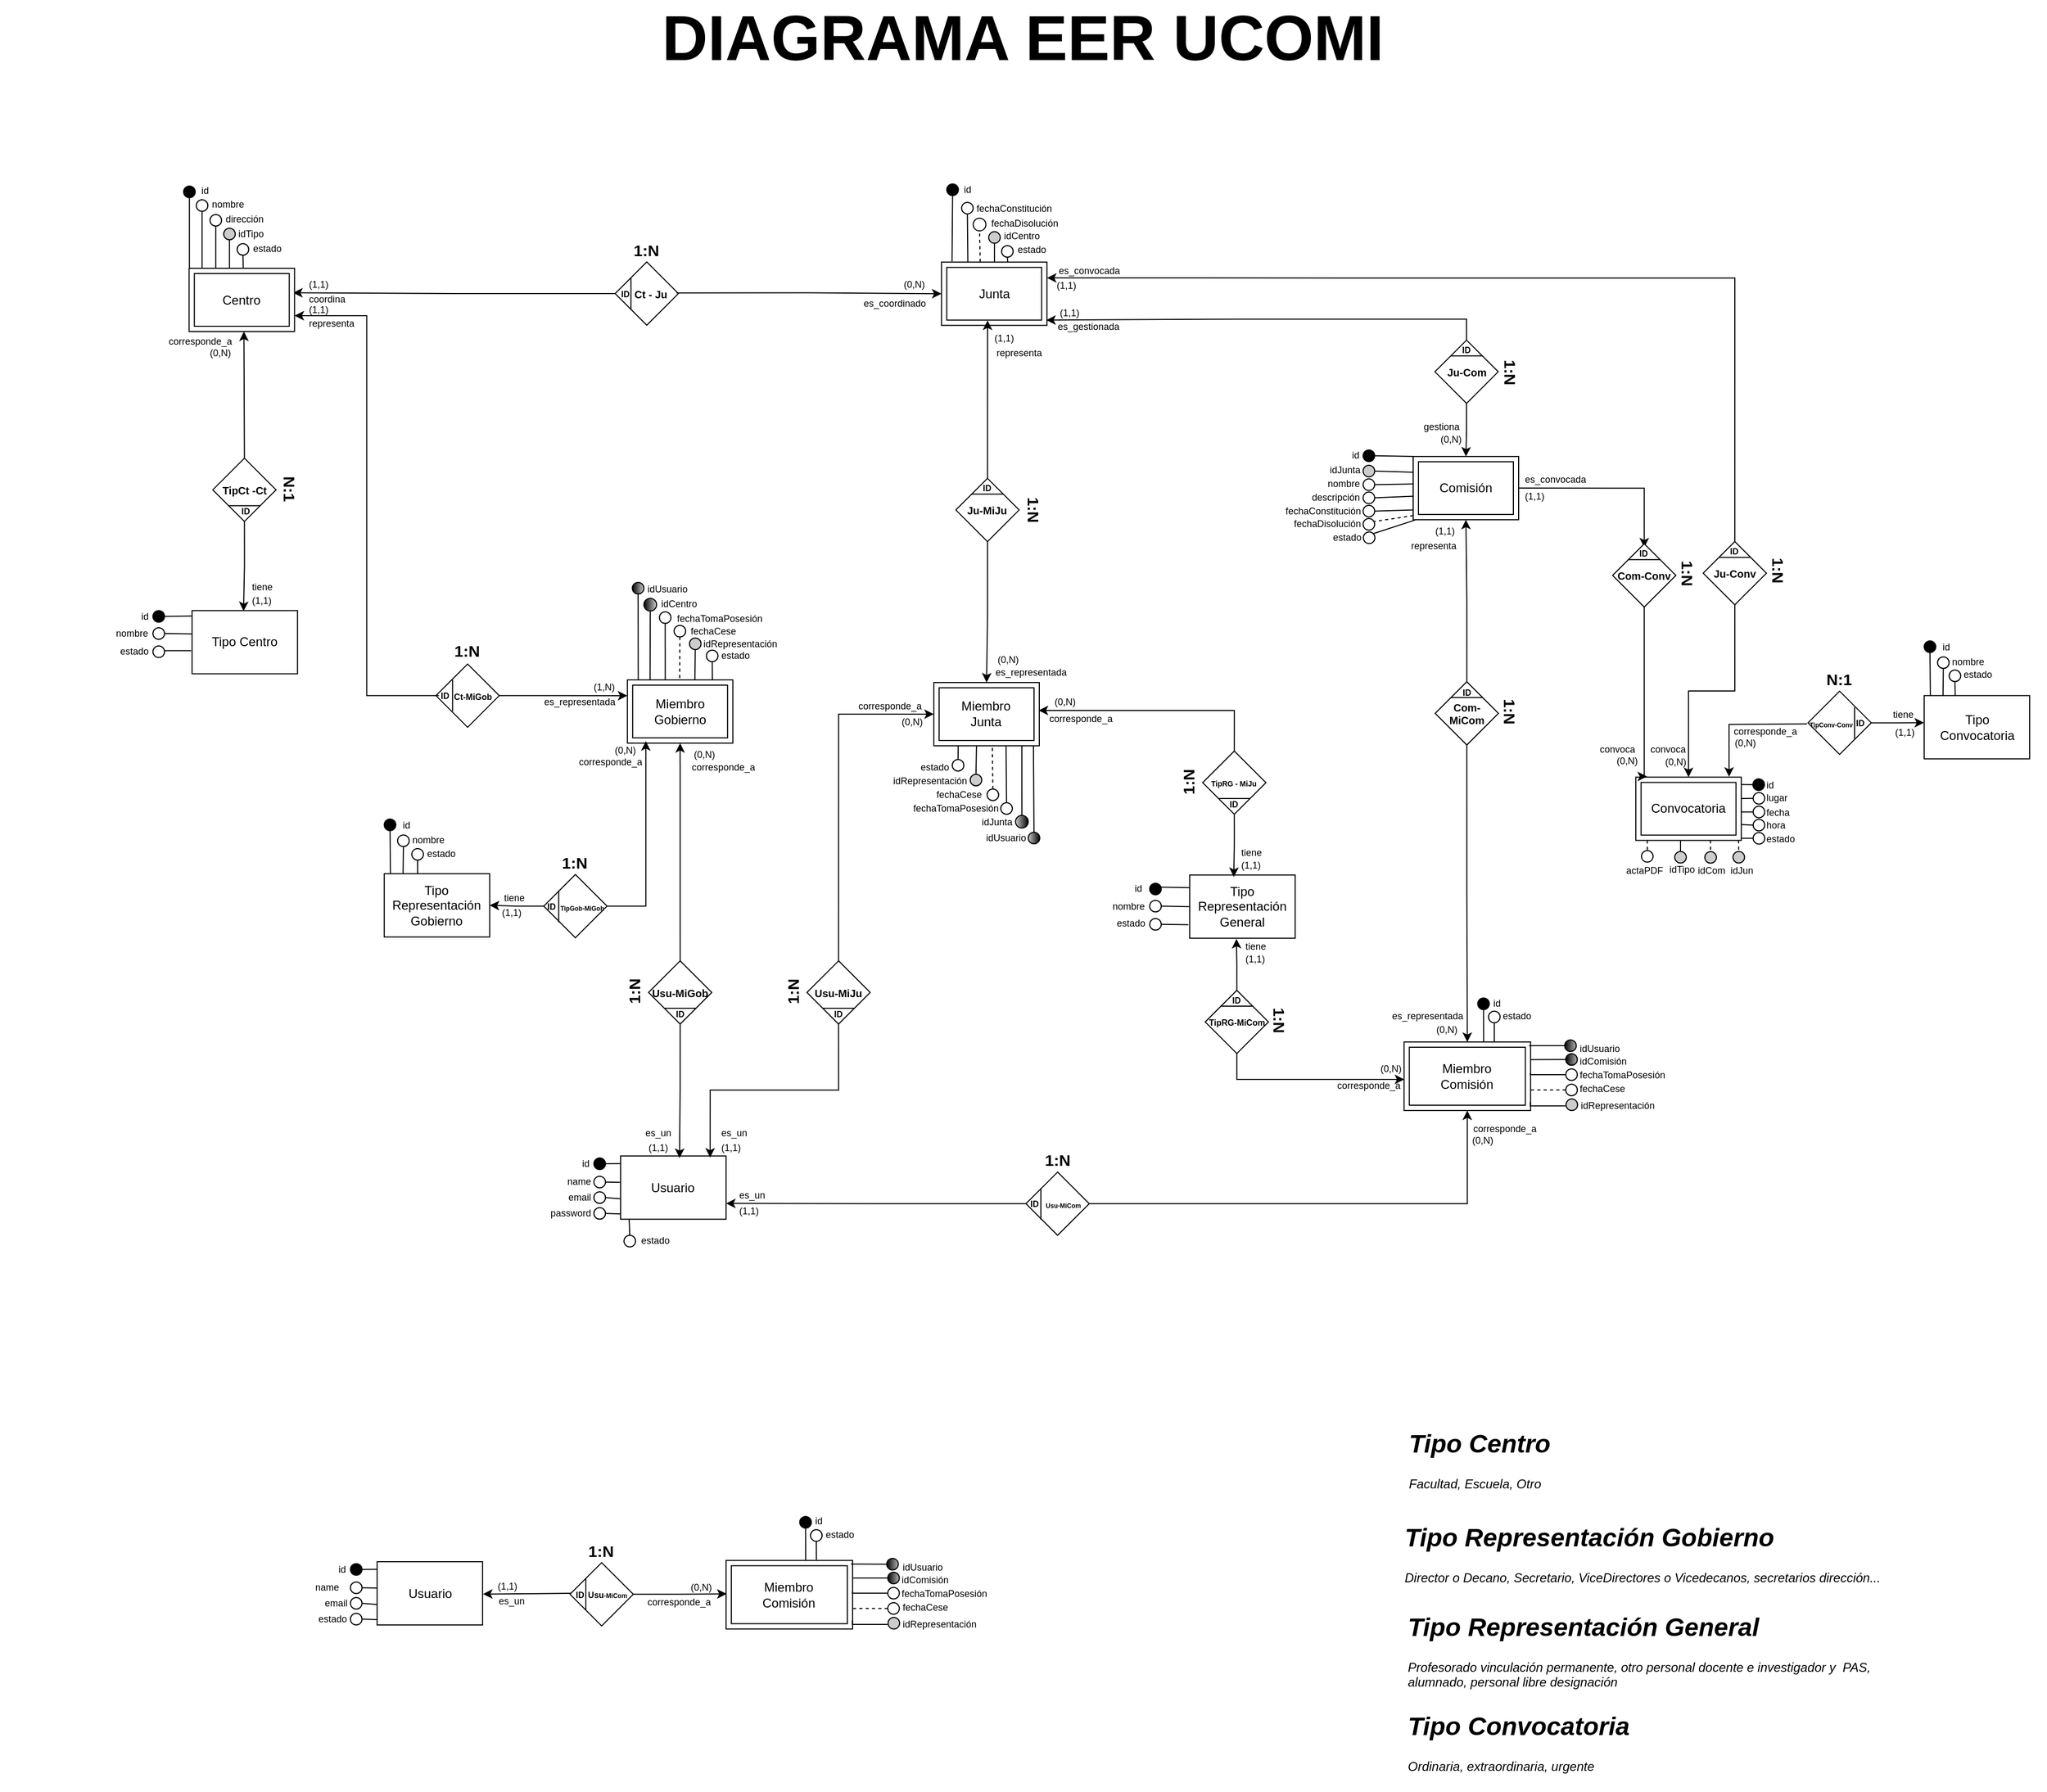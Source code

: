 <mxfile version="24.5.3" type="device">
  <diagram id="R2lEEEUBdFMjLlhIrx00" name="Page-1">
    <mxGraphModel dx="2574" dy="796" grid="1" gridSize="10" guides="1" tooltips="1" connect="1" arrows="1" fold="1" page="1" pageScale="1" pageWidth="980" pageHeight="1390" background="none" math="0" shadow="0" extFonts="Permanent Marker^https://fonts.googleapis.com/css?family=Permanent+Marker">
      <root>
        <mxCell id="0" />
        <mxCell id="1" parent="0" />
        <mxCell id="MmX11wm5HvuTR1FrTXqp-2" value="Junta" style="shape=ext;margin=3;double=1;whiteSpace=wrap;html=1;align=center;" parent="1" vertex="1">
          <mxGeometry x="-77.27" y="308.68" width="100" height="60" as="geometry" />
        </mxCell>
        <mxCell id="MmX11wm5HvuTR1FrTXqp-77" value="id" style="text;html=1;strokeColor=none;fillColor=none;align=left;verticalAlign=middle;whiteSpace=wrap;rounded=0;fontSize=9;" parent="1" vertex="1">
          <mxGeometry x="-58.2" y="235.62" width="16.36" height="9.38" as="geometry" />
        </mxCell>
        <mxCell id="MmX11wm5HvuTR1FrTXqp-80" value="" style="endArrow=none;html=1;rounded=0;fontSize=10;entryX=0.1;entryY=-0.012;entryDx=0;entryDy=0;entryPerimeter=0;exitX=0.5;exitY=1;exitDx=0;exitDy=0;" parent="1" source="MmX11wm5HvuTR1FrTXqp-179" target="MmX11wm5HvuTR1FrTXqp-2" edge="1">
          <mxGeometry width="50" height="50" relative="1" as="geometry">
            <mxPoint x="-68.03" y="217.06" as="sourcePoint" />
            <mxPoint x="-67.86" y="273.56" as="targetPoint" />
          </mxGeometry>
        </mxCell>
        <mxCell id="MmX11wm5HvuTR1FrTXqp-179" value="" style="ellipse;whiteSpace=wrap;html=1;aspect=fixed;fillColor=#000000;strokeColor=#000000;fontColor=#000000;" parent="1" vertex="1">
          <mxGeometry x="-72.23" y="234.5" width="11" height="11" as="geometry" />
        </mxCell>
        <mxCell id="wecATSCT4VCs9piwyTyY-66" style="edgeStyle=orthogonalEdgeStyle;rounded=0;orthogonalLoop=1;jettySize=auto;html=1;exitX=1;exitY=0.5;exitDx=0;exitDy=0;entryX=0.5;entryY=0;entryDx=0;entryDy=0;" parent="1" source="MmX11wm5HvuTR1FrTXqp-235" target="MmX11wm5HvuTR1FrTXqp-295" edge="1">
          <mxGeometry relative="1" as="geometry" />
        </mxCell>
        <mxCell id="MmX11wm5HvuTR1FrTXqp-235" value="Comisión" style="shape=ext;margin=3;double=1;whiteSpace=wrap;html=1;align=center;direction=east;" parent="1" vertex="1">
          <mxGeometry x="370.0" y="493.06" width="100" height="60" as="geometry" />
        </mxCell>
        <mxCell id="MmX11wm5HvuTR1FrTXqp-239" value="nombre" style="text;html=1;strokeColor=none;fillColor=none;align=left;verticalAlign=middle;whiteSpace=wrap;rounded=0;fontSize=9;" parent="1" vertex="1">
          <mxGeometry x="286.5" y="514.31" width="65" height="10" as="geometry" />
        </mxCell>
        <mxCell id="MmX11wm5HvuTR1FrTXqp-241" value="id" style="text;html=1;strokeColor=none;fillColor=none;align=left;verticalAlign=middle;whiteSpace=wrap;rounded=0;fontSize=9;" parent="1" vertex="1">
          <mxGeometry x="310.22" y="486.87" width="73" height="9.38" as="geometry" />
        </mxCell>
        <mxCell id="MmX11wm5HvuTR1FrTXqp-242" value="" style="endArrow=none;html=1;rounded=0;fontSize=10;exitX=1;exitY=0.5;exitDx=0;exitDy=0;entryX=0;entryY=0.25;entryDx=0;entryDy=0;" parent="1" source="MmX11wm5HvuTR1FrTXqp-254" target="MmX11wm5HvuTR1FrTXqp-235" edge="1">
          <mxGeometry width="50" height="50" relative="1" as="geometry">
            <mxPoint x="460.0" y="447.81" as="sourcePoint" />
            <mxPoint x="470.0" y="506.06" as="targetPoint" />
          </mxGeometry>
        </mxCell>
        <mxCell id="MmX11wm5HvuTR1FrTXqp-244" value="" style="endArrow=none;html=1;rounded=0;fontSize=10;entryX=0;entryY=0;entryDx=0;entryDy=0;exitX=1;exitY=0.5;exitDx=0;exitDy=0;" parent="1" source="MmX11wm5HvuTR1FrTXqp-250" target="MmX11wm5HvuTR1FrTXqp-235" edge="1">
          <mxGeometry width="50" height="50" relative="1" as="geometry">
            <mxPoint x="460.0" y="413.06" as="sourcePoint" />
            <mxPoint x="470.0" y="493.06" as="targetPoint" />
          </mxGeometry>
        </mxCell>
        <mxCell id="MmX11wm5HvuTR1FrTXqp-247" value="descripción" style="text;html=1;strokeColor=none;fillColor=none;align=left;verticalAlign=middle;whiteSpace=wrap;rounded=0;fontSize=9;" parent="1" vertex="1">
          <mxGeometry x="272.29" y="525.31" width="65" height="12.5" as="geometry" />
        </mxCell>
        <mxCell id="MmX11wm5HvuTR1FrTXqp-248" value="" style="endArrow=none;html=1;rounded=0;entryX=1;entryY=0.5;entryDx=0;entryDy=0;exitX=0.004;exitY=0.435;exitDx=0;exitDy=0;exitPerimeter=0;" parent="1" source="MmX11wm5HvuTR1FrTXqp-235" target="MmX11wm5HvuTR1FrTXqp-253" edge="1">
          <mxGeometry width="50" height="50" relative="1" as="geometry">
            <mxPoint x="366" y="519" as="sourcePoint" />
            <mxPoint x="460.0" y="458.31" as="targetPoint" />
          </mxGeometry>
        </mxCell>
        <mxCell id="MmX11wm5HvuTR1FrTXqp-250" value="" style="ellipse;whiteSpace=wrap;html=1;aspect=fixed;fillColor=#000000;strokeColor=#000000;fontColor=#000000;" parent="1" vertex="1">
          <mxGeometry x="322.5" y="486.87" width="11" height="11" as="geometry" />
        </mxCell>
        <mxCell id="MmX11wm5HvuTR1FrTXqp-253" value="" style="ellipse;whiteSpace=wrap;html=1;aspect=fixed;fillColor=#FFFFFF;strokeColor=#000000;fontColor=#000000;" parent="1" vertex="1">
          <mxGeometry x="322.5" y="514.31" width="11" height="11" as="geometry" />
        </mxCell>
        <mxCell id="MmX11wm5HvuTR1FrTXqp-254" value="" style="ellipse;whiteSpace=wrap;html=1;aspect=fixed;fillColor=#CCCCCC;strokeColor=#000000;fontColor=#000000;" parent="1" vertex="1">
          <mxGeometry x="322.5" y="501.43" width="11" height="11" as="geometry" />
        </mxCell>
        <mxCell id="MmX11wm5HvuTR1FrTXqp-260" value="" style="endArrow=none;html=1;rounded=0;entryX=1;entryY=0.5;entryDx=0;entryDy=0;exitX=-0.001;exitY=0.629;exitDx=0;exitDy=0;exitPerimeter=0;" parent="1" source="MmX11wm5HvuTR1FrTXqp-235" target="MmX11wm5HvuTR1FrTXqp-261" edge="1">
          <mxGeometry width="50" height="50" relative="1" as="geometry">
            <mxPoint x="469.4" y="531.46" as="sourcePoint" />
            <mxPoint x="460.0" y="471.81" as="targetPoint" />
          </mxGeometry>
        </mxCell>
        <mxCell id="MmX11wm5HvuTR1FrTXqp-261" value="" style="ellipse;whiteSpace=wrap;html=1;aspect=fixed;fillColor=#FFFFFF;strokeColor=#000000;fontColor=#000000;" parent="1" vertex="1">
          <mxGeometry x="322.5" y="526.81" width="11" height="11" as="geometry" />
        </mxCell>
        <mxCell id="MmX11wm5HvuTR1FrTXqp-262" value="fechaConstitución" style="text;html=1;strokeColor=none;fillColor=none;align=left;verticalAlign=middle;whiteSpace=wrap;rounded=0;fontSize=9;" parent="1" vertex="1">
          <mxGeometry x="247.29" y="538.6" width="65" height="12.5" as="geometry" />
        </mxCell>
        <mxCell id="MmX11wm5HvuTR1FrTXqp-272" value="" style="edgeStyle=orthogonalEdgeStyle;rounded=0;orthogonalLoop=1;jettySize=auto;html=1;" parent="1" source="MmX11wm5HvuTR1FrTXqp-263" target="MmX11wm5HvuTR1FrTXqp-235" edge="1">
          <mxGeometry relative="1" as="geometry" />
        </mxCell>
        <mxCell id="5XtZwni91hWJkgiUzxf1-20" style="edgeStyle=orthogonalEdgeStyle;rounded=0;orthogonalLoop=1;jettySize=auto;html=1;exitX=0.5;exitY=0;exitDx=0;exitDy=0;entryX=0.993;entryY=0.916;entryDx=0;entryDy=0;entryPerimeter=0;" parent="1" source="MmX11wm5HvuTR1FrTXqp-263" target="MmX11wm5HvuTR1FrTXqp-2" edge="1">
          <mxGeometry relative="1" as="geometry" />
        </mxCell>
        <mxCell id="MmX11wm5HvuTR1FrTXqp-263" value="Ju-Com" style="shape=rhombus;perimeter=rhombusPerimeter;whiteSpace=wrap;html=1;align=center;fontStyle=1;fontSize=10;" parent="1" vertex="1">
          <mxGeometry x="390.62" y="382.68" width="60" height="60" as="geometry" />
        </mxCell>
        <mxCell id="MmX11wm5HvuTR1FrTXqp-264" value="1:N" style="text;html=1;strokeColor=none;fillColor=none;align=center;verticalAlign=middle;whiteSpace=wrap;rounded=0;fontSize=15;fontStyle=1;direction=east;flipV=0;flipH=0;rotation=90;" parent="1" vertex="1">
          <mxGeometry x="451.5" y="404.8" width="22.5" height="15.75" as="geometry" />
        </mxCell>
        <mxCell id="MmX11wm5HvuTR1FrTXqp-265" value="" style="endArrow=none;html=1;rounded=0;fontColor=#000000;strokeColor=#000000;exitX=1;exitY=1;exitDx=0;exitDy=0;entryX=0;entryY=1;entryDx=0;entryDy=0;" parent="1" edge="1">
          <mxGeometry width="50" height="50" relative="1" as="geometry">
            <mxPoint x="435.62" y="397.68" as="sourcePoint" />
            <mxPoint x="405.62" y="397.68" as="targetPoint" />
          </mxGeometry>
        </mxCell>
        <mxCell id="MmX11wm5HvuTR1FrTXqp-266" value="ID" style="text;html=1;strokeColor=none;fillColor=none;align=center;verticalAlign=middle;whiteSpace=wrap;rounded=0;fontSize=8;fontStyle=1;" parent="1" vertex="1">
          <mxGeometry x="415.0" y="386.18" width="11.25" height="12" as="geometry" />
        </mxCell>
        <mxCell id="MmX11wm5HvuTR1FrTXqp-274" value="gestiona" style="text;html=1;strokeColor=none;fillColor=none;align=left;verticalAlign=middle;whiteSpace=wrap;rounded=0;fontSize=9;" parent="1" vertex="1">
          <mxGeometry x="378.22" y="458.26" width="55" height="12.5" as="geometry" />
        </mxCell>
        <mxCell id="MmX11wm5HvuTR1FrTXqp-275" value="" style="endArrow=none;html=1;rounded=0;entryX=1;entryY=0.5;entryDx=0;entryDy=0;exitX=0.001;exitY=0.845;exitDx=0;exitDy=0;exitPerimeter=0;" parent="1" source="MmX11wm5HvuTR1FrTXqp-235" target="MmX11wm5HvuTR1FrTXqp-276" edge="1">
          <mxGeometry width="50" height="50" relative="1" as="geometry">
            <mxPoint x="366" y="544" as="sourcePoint" />
            <mxPoint x="458.91" y="556.68" as="targetPoint" />
          </mxGeometry>
        </mxCell>
        <mxCell id="MmX11wm5HvuTR1FrTXqp-276" value="" style="ellipse;whiteSpace=wrap;html=1;aspect=fixed;fillColor=#FFFFFF;strokeColor=#000000;fontColor=#000000;" parent="1" vertex="1">
          <mxGeometry x="322.5" y="539.35" width="11" height="11" as="geometry" />
        </mxCell>
        <mxCell id="MmX11wm5HvuTR1FrTXqp-277" value="idJunta" style="text;html=1;strokeColor=none;fillColor=none;align=left;verticalAlign=middle;whiteSpace=wrap;rounded=0;fontSize=9;" parent="1" vertex="1">
          <mxGeometry x="288.5" y="499.93" width="65" height="12.5" as="geometry" />
        </mxCell>
        <mxCell id="MmX11wm5HvuTR1FrTXqp-278" value="Convocatoria" style="shape=ext;margin=3;double=1;whiteSpace=wrap;html=1;align=center;" parent="1" vertex="1">
          <mxGeometry x="581.12" y="797.25" width="100" height="60" as="geometry" />
        </mxCell>
        <mxCell id="MmX11wm5HvuTR1FrTXqp-279" value="lugar" style="text;html=1;strokeColor=none;fillColor=none;align=left;verticalAlign=middle;whiteSpace=wrap;rounded=0;fontSize=9;" parent="1" vertex="1">
          <mxGeometry x="703.37" y="812.25" width="65" height="10" as="geometry" />
        </mxCell>
        <mxCell id="MmX11wm5HvuTR1FrTXqp-280" value="id" style="text;html=1;strokeColor=none;fillColor=none;align=left;verticalAlign=middle;whiteSpace=wrap;rounded=0;fontSize=9;" parent="1" vertex="1">
          <mxGeometry x="703.37" y="799.87" width="73" height="9.38" as="geometry" />
        </mxCell>
        <mxCell id="MmX11wm5HvuTR1FrTXqp-281" value="" style="endArrow=none;html=1;rounded=0;fontSize=10;exitX=0;exitY=0.5;exitDx=0;exitDy=0;entryX=0.998;entryY=0.338;entryDx=0;entryDy=0;entryPerimeter=0;" parent="1" source="MmX11wm5HvuTR1FrTXqp-287" target="MmX11wm5HvuTR1FrTXqp-278" edge="1">
          <mxGeometry width="50" height="50" relative="1" as="geometry">
            <mxPoint x="671.12" y="761" as="sourcePoint" />
            <mxPoint x="681.12" y="819.25" as="targetPoint" />
          </mxGeometry>
        </mxCell>
        <mxCell id="MmX11wm5HvuTR1FrTXqp-282" value="" style="endArrow=none;html=1;rounded=0;fontSize=10;entryX=1;entryY=0.25;entryDx=0;entryDy=0;exitX=0;exitY=0.5;exitDx=0;exitDy=0;" parent="1" source="MmX11wm5HvuTR1FrTXqp-285" edge="1">
          <mxGeometry width="50" height="50" relative="1" as="geometry">
            <mxPoint x="671.12" y="724.25" as="sourcePoint" />
            <mxPoint x="681.12" y="804.25" as="targetPoint" />
          </mxGeometry>
        </mxCell>
        <mxCell id="MmX11wm5HvuTR1FrTXqp-283" value="fecha" style="text;html=1;strokeColor=none;fillColor=none;align=left;verticalAlign=middle;whiteSpace=wrap;rounded=0;fontSize=9;" parent="1" vertex="1">
          <mxGeometry x="703.11" y="824.25" width="65" height="12.5" as="geometry" />
        </mxCell>
        <mxCell id="MmX11wm5HvuTR1FrTXqp-284" value="" style="endArrow=none;html=1;rounded=0;entryX=0;entryY=0.5;entryDx=0;entryDy=0;exitX=1.002;exitY=0.549;exitDx=0;exitDy=0;exitPerimeter=0;" parent="1" source="MmX11wm5HvuTR1FrTXqp-278" target="MmX11wm5HvuTR1FrTXqp-286" edge="1">
          <mxGeometry width="50" height="50" relative="1" as="geometry">
            <mxPoint x="681.12" y="834.25" as="sourcePoint" />
            <mxPoint x="671.12" y="773.5" as="targetPoint" />
          </mxGeometry>
        </mxCell>
        <mxCell id="MmX11wm5HvuTR1FrTXqp-285" value="" style="ellipse;whiteSpace=wrap;html=1;aspect=fixed;fillColor=#000000;strokeColor=#000000;fontColor=#000000;" parent="1" vertex="1">
          <mxGeometry x="692.11" y="798.87" width="11" height="11" as="geometry" />
        </mxCell>
        <mxCell id="MmX11wm5HvuTR1FrTXqp-286" value="" style="ellipse;whiteSpace=wrap;html=1;aspect=fixed;fillColor=#FFFFFF;strokeColor=#000000;fontColor=#000000;" parent="1" vertex="1">
          <mxGeometry x="692.37" y="824.75" width="11" height="11" as="geometry" />
        </mxCell>
        <mxCell id="MmX11wm5HvuTR1FrTXqp-287" value="" style="ellipse;whiteSpace=wrap;html=1;aspect=fixed;fillColor=#FFFFFF;strokeColor=#000000;fontColor=#000000;" parent="1" vertex="1">
          <mxGeometry x="692.37" y="811.87" width="11" height="11" as="geometry" />
        </mxCell>
        <mxCell id="MmX11wm5HvuTR1FrTXqp-288" value="" style="endArrow=none;html=1;rounded=0;entryX=0;entryY=0.5;entryDx=0;entryDy=0;exitX=1;exitY=0.75;exitDx=0;exitDy=0;" parent="1" source="MmX11wm5HvuTR1FrTXqp-278" target="MmX11wm5HvuTR1FrTXqp-289" edge="1">
          <mxGeometry width="50" height="50" relative="1" as="geometry">
            <mxPoint x="681.12" y="848.75" as="sourcePoint" />
            <mxPoint x="671.12" y="788" as="targetPoint" />
          </mxGeometry>
        </mxCell>
        <mxCell id="MmX11wm5HvuTR1FrTXqp-289" value="" style="ellipse;whiteSpace=wrap;html=1;aspect=fixed;fillColor=#FFFFFF;strokeColor=#000000;fontColor=#000000;" parent="1" vertex="1">
          <mxGeometry x="692.37" y="837.25" width="11" height="11" as="geometry" />
        </mxCell>
        <mxCell id="MmX11wm5HvuTR1FrTXqp-290" value="hora" style="text;html=1;strokeColor=none;fillColor=none;align=left;verticalAlign=middle;whiteSpace=wrap;rounded=0;fontSize=9;" parent="1" vertex="1">
          <mxGeometry x="703.37" y="836.75" width="65" height="12.5" as="geometry" />
        </mxCell>
        <mxCell id="Ey-6C_wnQBlg7w_FSqS6-69" style="edgeStyle=orthogonalEdgeStyle;rounded=0;orthogonalLoop=1;jettySize=auto;html=1;exitX=0.5;exitY=1;exitDx=0;exitDy=0;entryX=0.107;entryY=-0.011;entryDx=0;entryDy=0;entryPerimeter=0;" parent="1" source="MmX11wm5HvuTR1FrTXqp-292" target="MmX11wm5HvuTR1FrTXqp-278" edge="1">
          <mxGeometry relative="1" as="geometry">
            <mxPoint x="589.54" y="1236.8" as="targetPoint" />
            <Array as="points">
              <mxPoint x="590" y="797" />
            </Array>
          </mxGeometry>
        </mxCell>
        <mxCell id="MmX11wm5HvuTR1FrTXqp-292" value="Com-Conv" style="shape=rhombus;perimeter=rhombusPerimeter;whiteSpace=wrap;html=1;align=center;fontStyle=1;fontSize=10;" parent="1" vertex="1">
          <mxGeometry x="559.11" y="575.86" width="60" height="60" as="geometry" />
        </mxCell>
        <mxCell id="MmX11wm5HvuTR1FrTXqp-293" value="1:N" style="text;html=1;strokeColor=none;fillColor=none;align=center;verticalAlign=middle;whiteSpace=wrap;rounded=0;fontSize=15;fontStyle=1;rotation=90;" parent="1" vertex="1">
          <mxGeometry x="619.11" y="596.11" width="22.5" height="15.75" as="geometry" />
        </mxCell>
        <mxCell id="MmX11wm5HvuTR1FrTXqp-294" value="" style="endArrow=none;html=1;rounded=0;fontColor=#000000;strokeColor=#000000;exitX=1;exitY=1;exitDx=0;exitDy=0;entryX=0;entryY=1;entryDx=0;entryDy=0;" parent="1" edge="1">
          <mxGeometry width="50" height="50" relative="1" as="geometry">
            <mxPoint x="604.11" y="590.86" as="sourcePoint" />
            <mxPoint x="574.11" y="590.86" as="targetPoint" />
          </mxGeometry>
        </mxCell>
        <mxCell id="MmX11wm5HvuTR1FrTXqp-295" value="ID" style="text;html=1;strokeColor=none;fillColor=none;align=center;verticalAlign=middle;whiteSpace=wrap;rounded=0;fontSize=8;fontStyle=1;" parent="1" vertex="1">
          <mxGeometry x="583.49" y="579.36" width="11.25" height="12" as="geometry" />
        </mxCell>
        <mxCell id="MmX11wm5HvuTR1FrTXqp-296" value="convoca" style="text;html=1;strokeColor=none;fillColor=none;align=left;verticalAlign=middle;whiteSpace=wrap;rounded=0;fontSize=9;" parent="1" vertex="1">
          <mxGeometry x="545.48" y="764.93" width="55" height="12.5" as="geometry" />
        </mxCell>
        <mxCell id="MmX11wm5HvuTR1FrTXqp-297" value="" style="endArrow=none;html=1;rounded=0;entryX=0.5;entryY=0;entryDx=0;entryDy=0;exitX=0.797;exitY=0.998;exitDx=0;exitDy=0;exitPerimeter=0;dashed=1;" parent="1" edge="1">
          <mxGeometry width="50" height="50" relative="1" as="geometry">
            <mxPoint x="651.82" y="857.13" as="sourcePoint" />
            <mxPoint x="652.03" y="867.87" as="targetPoint" />
          </mxGeometry>
        </mxCell>
        <mxCell id="MmX11wm5HvuTR1FrTXqp-298" value="" style="ellipse;whiteSpace=wrap;html=1;aspect=fixed;fillColor=#CCCCCC;strokeColor=#000000;fontColor=#000000;" parent="1" vertex="1">
          <mxGeometry x="646.53" y="867.87" width="11" height="11" as="geometry" />
        </mxCell>
        <mxCell id="MmX11wm5HvuTR1FrTXqp-299" value="idCom" style="text;html=1;strokeColor=none;fillColor=none;align=left;verticalAlign=middle;whiteSpace=wrap;rounded=0;fontSize=9;" parent="1" vertex="1">
          <mxGeometry x="637.74" y="879.87" width="30.25" height="12.5" as="geometry" />
        </mxCell>
        <mxCell id="MmX11wm5HvuTR1FrTXqp-301" value="es_convocada" style="text;html=1;strokeColor=none;fillColor=none;align=left;verticalAlign=middle;whiteSpace=wrap;rounded=0;fontSize=9;" parent="1" vertex="1">
          <mxGeometry x="31.73" y="310.56" width="55" height="12.5" as="geometry" />
        </mxCell>
        <mxCell id="MmX11wm5HvuTR1FrTXqp-303" value="(0,N)" style="text;html=1;strokeColor=none;fillColor=none;align=left;verticalAlign=middle;whiteSpace=wrap;rounded=0;fontSize=9;" parent="1" vertex="1">
          <mxGeometry x="393.78" y="470.76" width="25.5" height="12.5" as="geometry" />
        </mxCell>
        <mxCell id="MmX11wm5HvuTR1FrTXqp-304" value="(1,1)" style="text;html=1;strokeColor=none;fillColor=none;align=left;verticalAlign=middle;whiteSpace=wrap;rounded=0;fontSize=9;" parent="1" vertex="1">
          <mxGeometry x="29.72" y="325.06" width="25.5" height="12.5" as="geometry" />
        </mxCell>
        <mxCell id="MmX11wm5HvuTR1FrTXqp-305" value="(0,N)" style="text;html=1;strokeColor=none;fillColor=none;align=left;verticalAlign=middle;whiteSpace=wrap;rounded=0;fontSize=9;" parent="1" vertex="1">
          <mxGeometry x="560.99" y="775.37" width="25.5" height="12.5" as="geometry" />
        </mxCell>
        <mxCell id="MmX11wm5HvuTR1FrTXqp-306" style="edgeStyle=none;rounded=0;orthogonalLoop=1;jettySize=auto;html=1;exitX=0.5;exitY=0;exitDx=0;exitDy=0;endArrow=none;endFill=0;entryX=0.75;entryY=1;entryDx=0;entryDy=0;" parent="1" source="MmX11wm5HvuTR1FrTXqp-307" edge="1">
          <mxGeometry relative="1" as="geometry">
            <mxPoint x="623.49" y="857.25" as="targetPoint" />
          </mxGeometry>
        </mxCell>
        <mxCell id="MmX11wm5HvuTR1FrTXqp-307" value="" style="ellipse;whiteSpace=wrap;html=1;aspect=fixed;fillColor=#CCCCCC;strokeColor=#000000;fontColor=#000000;" parent="1" vertex="1">
          <mxGeometry x="617.99" y="867.75" width="11" height="11" as="geometry" />
        </mxCell>
        <mxCell id="MmX11wm5HvuTR1FrTXqp-308" value="idTipo" style="text;html=1;strokeColor=none;fillColor=none;align=left;verticalAlign=middle;whiteSpace=wrap;rounded=0;fontSize=9;" parent="1" vertex="1">
          <mxGeometry x="610.74" y="880.87" width="22.74" height="8.75" as="geometry" />
        </mxCell>
        <mxCell id="Ey-6C_wnQBlg7w_FSqS6-76" style="edgeStyle=orthogonalEdgeStyle;rounded=0;orthogonalLoop=1;jettySize=auto;html=1;exitX=0.5;exitY=1;exitDx=0;exitDy=0;" parent="1" source="MmX11wm5HvuTR1FrTXqp-315" target="MmX11wm5HvuTR1FrTXqp-278" edge="1">
          <mxGeometry relative="1" as="geometry" />
        </mxCell>
        <mxCell id="5XtZwni91hWJkgiUzxf1-22" style="edgeStyle=orthogonalEdgeStyle;rounded=0;orthogonalLoop=1;jettySize=auto;html=1;exitX=0.5;exitY=0;exitDx=0;exitDy=0;entryX=1;entryY=0.25;entryDx=0;entryDy=0;" parent="1" source="MmX11wm5HvuTR1FrTXqp-315" target="MmX11wm5HvuTR1FrTXqp-2" edge="1">
          <mxGeometry relative="1" as="geometry" />
        </mxCell>
        <mxCell id="MmX11wm5HvuTR1FrTXqp-315" value="Ju-Conv" style="shape=rhombus;perimeter=rhombusPerimeter;whiteSpace=wrap;html=1;align=center;fontStyle=1;fontSize=10;" parent="1" vertex="1">
          <mxGeometry x="644.99" y="573.74" width="60" height="60" as="geometry" />
        </mxCell>
        <mxCell id="MmX11wm5HvuTR1FrTXqp-316" value="1:N" style="text;html=1;strokeColor=none;fillColor=none;align=center;verticalAlign=middle;whiteSpace=wrap;rounded=0;fontSize=15;fontStyle=1;rotation=90;" parent="1" vertex="1">
          <mxGeometry x="704.99" y="593.24" width="22.5" height="15.75" as="geometry" />
        </mxCell>
        <mxCell id="MmX11wm5HvuTR1FrTXqp-317" value="" style="endArrow=none;html=1;rounded=0;fontColor=#000000;strokeColor=#000000;exitX=1;exitY=1;exitDx=0;exitDy=0;entryX=0;entryY=1;entryDx=0;entryDy=0;" parent="1" edge="1">
          <mxGeometry width="50" height="50" relative="1" as="geometry">
            <mxPoint x="689.99" y="588.74" as="sourcePoint" />
            <mxPoint x="659.99" y="588.74" as="targetPoint" />
          </mxGeometry>
        </mxCell>
        <mxCell id="MmX11wm5HvuTR1FrTXqp-318" value="ID" style="text;html=1;strokeColor=none;fillColor=none;align=center;verticalAlign=middle;whiteSpace=wrap;rounded=0;fontSize=8;fontStyle=1;" parent="1" vertex="1">
          <mxGeometry x="669.37" y="577.24" width="11.25" height="12" as="geometry" />
        </mxCell>
        <mxCell id="MmX11wm5HvuTR1FrTXqp-326" value="(0,N)" style="text;html=1;strokeColor=none;fillColor=none;align=left;verticalAlign=middle;whiteSpace=wrap;rounded=0;fontSize=9;" parent="1" vertex="1">
          <mxGeometry x="-115.48" y="324.06" width="25.5" height="12.5" as="geometry" />
        </mxCell>
        <mxCell id="MmX11wm5HvuTR1FrTXqp-328" value="es_coordinado" style="text;html=1;strokeColor=none;fillColor=none;align=left;verticalAlign=middle;whiteSpace=wrap;rounded=0;fontSize=9;" parent="1" vertex="1">
          <mxGeometry x="-152.84" y="341.68" width="55" height="12.5" as="geometry" />
        </mxCell>
        <mxCell id="MmX11wm5HvuTR1FrTXqp-333" value="" style="endArrow=none;html=1;rounded=0;entryX=0.5;entryY=0;entryDx=0;entryDy=0;exitX=0.797;exitY=0.998;exitDx=0;exitDy=0;exitPerimeter=0;dashed=1;" parent="1" edge="1">
          <mxGeometry width="50" height="50" relative="1" as="geometry">
            <mxPoint x="678.53" y="857.01" as="sourcePoint" />
            <mxPoint x="678.74" y="867.75" as="targetPoint" />
          </mxGeometry>
        </mxCell>
        <mxCell id="MmX11wm5HvuTR1FrTXqp-334" value="" style="ellipse;whiteSpace=wrap;html=1;aspect=fixed;fillColor=#CCCCCC;strokeColor=#000000;fontColor=#000000;" parent="1" vertex="1">
          <mxGeometry x="673.24" y="867.75" width="11" height="11" as="geometry" />
        </mxCell>
        <mxCell id="MmX11wm5HvuTR1FrTXqp-336" value="idJun" style="text;html=1;strokeColor=none;fillColor=none;align=left;verticalAlign=middle;whiteSpace=wrap;rounded=0;fontSize=9;" parent="1" vertex="1">
          <mxGeometry x="668.99" y="879.87" width="30.25" height="12.5" as="geometry" />
        </mxCell>
        <mxCell id="MmX11wm5HvuTR1FrTXqp-347" value="Miembro&lt;br&gt;Gobierno" style="shape=ext;margin=3;double=1;whiteSpace=wrap;html=1;align=center;" parent="1" vertex="1">
          <mxGeometry x="-375.11" y="704.97" width="100" height="60" as="geometry" />
        </mxCell>
        <mxCell id="MmX11wm5HvuTR1FrTXqp-397" value="Usuario" style="whiteSpace=wrap;html=1;align=center;" parent="1" vertex="1">
          <mxGeometry x="-381.55" y="1156.65" width="100" height="60" as="geometry" />
        </mxCell>
        <mxCell id="MmX11wm5HvuTR1FrTXqp-398" value="name" style="text;html=1;strokeColor=none;fillColor=none;align=left;verticalAlign=middle;whiteSpace=wrap;rounded=0;fontSize=9;fontColor=#000000;direction=east;" parent="1" vertex="1">
          <mxGeometry x="-434.3" y="1174.59" width="42.25" height="12.5" as="geometry" />
        </mxCell>
        <mxCell id="MmX11wm5HvuTR1FrTXqp-399" value="email" style="text;html=1;strokeColor=none;fillColor=none;align=left;verticalAlign=middle;whiteSpace=wrap;rounded=0;fontSize=9;fontColor=#000000;" parent="1" vertex="1">
          <mxGeometry x="-433.3" y="1188.09" width="86" height="15.5" as="geometry" />
        </mxCell>
        <mxCell id="MmX11wm5HvuTR1FrTXqp-400" value="" style="endArrow=none;html=1;rounded=0;fontSize=10;exitX=-0.006;exitY=0.416;exitDx=0;exitDy=0;strokeColor=#000000;fontColor=#000000;entryX=1;entryY=0.5;entryDx=0;entryDy=0;exitPerimeter=0;" parent="1" source="MmX11wm5HvuTR1FrTXqp-397" target="MmX11wm5HvuTR1FrTXqp-409" edge="1">
          <mxGeometry width="50" height="50" relative="1" as="geometry">
            <mxPoint x="-331.55" y="1287.65" as="sourcePoint" />
            <mxPoint x="-356.24" y="1236.71" as="targetPoint" />
          </mxGeometry>
        </mxCell>
        <mxCell id="MmX11wm5HvuTR1FrTXqp-406" value="id" style="text;html=1;strokeColor=none;fillColor=none;align=left;verticalAlign=middle;whiteSpace=wrap;rounded=0;fontSize=9;fontColor=#000000;direction=east;" parent="1" vertex="1">
          <mxGeometry x="-419.84" y="1157.96" width="45.25" height="12.5" as="geometry" />
        </mxCell>
        <mxCell id="MmX11wm5HvuTR1FrTXqp-407" value="" style="endArrow=none;html=1;rounded=0;fontColor=#000000;strokeColor=#000000;entryX=1;entryY=0.5;entryDx=0;entryDy=0;exitX=0.001;exitY=0.121;exitDx=0;exitDy=0;exitPerimeter=0;" parent="1" source="MmX11wm5HvuTR1FrTXqp-397" target="MmX11wm5HvuTR1FrTXqp-410" edge="1">
          <mxGeometry width="50" height="50" relative="1" as="geometry">
            <mxPoint x="-356.55" y="1287.65" as="sourcePoint" />
            <mxPoint x="-308.05" y="1124.15" as="targetPoint" />
          </mxGeometry>
        </mxCell>
        <mxCell id="MmX11wm5HvuTR1FrTXqp-408" value="" style="ellipse;whiteSpace=wrap;html=1;aspect=fixed;fillColor=#FFFFFF;strokeColor=#000000;fontColor=#000000;direction=east;" parent="1" vertex="1">
          <mxGeometry x="-406.87" y="1190.59" width="11" height="11" as="geometry" />
        </mxCell>
        <mxCell id="MmX11wm5HvuTR1FrTXqp-409" value="" style="ellipse;whiteSpace=wrap;html=1;aspect=fixed;fillColor=#FFFFFF;strokeColor=#000000;fontColor=#000000;direction=east;" parent="1" vertex="1">
          <mxGeometry x="-406.87" y="1175.84" width="11" height="11" as="geometry" />
        </mxCell>
        <mxCell id="MmX11wm5HvuTR1FrTXqp-410" value="" style="ellipse;whiteSpace=wrap;html=1;aspect=fixed;fillColor=#000000;strokeColor=#000000;fontColor=#000000;direction=east;" parent="1" vertex="1">
          <mxGeometry x="-406.87" y="1158.46" width="11" height="11" as="geometry" />
        </mxCell>
        <mxCell id="MmX11wm5HvuTR1FrTXqp-412" value="" style="endArrow=none;html=1;rounded=0;fontSize=10;entryX=1;entryY=0.5;entryDx=0;entryDy=0;strokeColor=#000000;fontColor=#000000;exitX=-0.001;exitY=0.676;exitDx=0;exitDy=0;exitPerimeter=0;" parent="1" source="MmX11wm5HvuTR1FrTXqp-397" target="MmX11wm5HvuTR1FrTXqp-408" edge="1">
          <mxGeometry width="50" height="50" relative="1" as="geometry">
            <mxPoint x="-386.07" y="1194.99" as="sourcePoint" />
            <mxPoint x="-321.55" y="1263.9" as="targetPoint" />
          </mxGeometry>
        </mxCell>
        <mxCell id="G0A-RFpU1yBWGsKyXfba-46" style="edgeStyle=orthogonalEdgeStyle;rounded=0;orthogonalLoop=1;jettySize=auto;html=1;exitX=1;exitY=0.5;exitDx=0;exitDy=0;entryX=0;entryY=0.25;entryDx=0;entryDy=0;" parent="1" source="MmX11wm5HvuTR1FrTXqp-569" target="MmX11wm5HvuTR1FrTXqp-347" edge="1">
          <mxGeometry relative="1" as="geometry" />
        </mxCell>
        <mxCell id="MmX11wm5HvuTR1FrTXqp-569" value="&lt;font style=&quot;font-size: 8px;&quot;&gt;&amp;nbsp; &amp;nbsp; &amp;nbsp;Ct-MiGob&lt;/font&gt;" style="shape=rhombus;perimeter=rhombusPerimeter;whiteSpace=wrap;html=1;align=center;fontStyle=1;fontSize=10;" parent="1" vertex="1">
          <mxGeometry x="-556.61" y="689.93" width="60" height="60" as="geometry" />
        </mxCell>
        <mxCell id="MmX11wm5HvuTR1FrTXqp-694" value="fechaTomaPosesión" style="text;html=1;strokeColor=none;fillColor=none;align=left;verticalAlign=middle;whiteSpace=wrap;rounded=0;fontSize=9;" parent="1" vertex="1">
          <mxGeometry x="525.67" y="1073.73" width="65" height="12.5" as="geometry" />
        </mxCell>
        <mxCell id="MmX11wm5HvuTR1FrTXqp-695" value="" style="ellipse;whiteSpace=wrap;html=1;aspect=fixed;fillColor=#FFFFFF;strokeColor=#000000;fontColor=#000000;" parent="1" vertex="1">
          <mxGeometry x="514.67" y="1073.99" width="11" height="11" as="geometry" />
        </mxCell>
        <mxCell id="MmX11wm5HvuTR1FrTXqp-696" value="" style="ellipse;whiteSpace=wrap;html=1;aspect=fixed;fillColor=#FFFFFF;strokeColor=#000000;fontColor=#000000;" parent="1" vertex="1">
          <mxGeometry x="514.67" y="1088.49" width="11" height="11" as="geometry" />
        </mxCell>
        <mxCell id="MmX11wm5HvuTR1FrTXqp-697" value="fechaCese" style="text;html=1;strokeColor=none;fillColor=none;align=left;verticalAlign=middle;whiteSpace=wrap;rounded=0;fontSize=9;" parent="1" vertex="1">
          <mxGeometry x="526.38" y="1086.99" width="45.06" height="12.5" as="geometry" />
        </mxCell>
        <mxCell id="yooLV80YAIJDi9W8emZc-2" value="Miembro&lt;br&gt;Comisión" style="shape=ext;margin=3;double=1;whiteSpace=wrap;html=1;align=center;" parent="1" vertex="1">
          <mxGeometry x="361.33" y="1048.47" width="120" height="65" as="geometry" />
        </mxCell>
        <mxCell id="yooLV80YAIJDi9W8emZc-31" style="edgeStyle=orthogonalEdgeStyle;rounded=0;orthogonalLoop=1;jettySize=auto;html=1;exitX=0.5;exitY=1;exitDx=0;exitDy=0;entryX=0.5;entryY=0;entryDx=0;entryDy=0;" parent="1" source="yooLV80YAIJDi9W8emZc-15" target="yooLV80YAIJDi9W8emZc-2" edge="1">
          <mxGeometry relative="1" as="geometry" />
        </mxCell>
        <mxCell id="yooLV80YAIJDi9W8emZc-15" value="Com-MiCom" style="shape=rhombus;perimeter=rhombusPerimeter;whiteSpace=wrap;html=1;align=center;fontStyle=1;fontSize=10;" parent="1" vertex="1">
          <mxGeometry x="390.88" y="706.74" width="60" height="60" as="geometry" />
        </mxCell>
        <mxCell id="G0A-RFpU1yBWGsKyXfba-67" style="edgeStyle=orthogonalEdgeStyle;rounded=0;orthogonalLoop=1;jettySize=auto;html=1;exitX=0.5;exitY=0;exitDx=0;exitDy=0;entryX=0.5;entryY=1;entryDx=0;entryDy=0;" parent="1" source="yooLV80YAIJDi9W8emZc-17" target="MmX11wm5HvuTR1FrTXqp-235" edge="1">
          <mxGeometry relative="1" as="geometry" />
        </mxCell>
        <mxCell id="yooLV80YAIJDi9W8emZc-17" value="ID" style="text;html=1;strokeColor=none;fillColor=none;align=center;verticalAlign=middle;whiteSpace=wrap;rounded=0;fontSize=8;fontStyle=1;" parent="1" vertex="1">
          <mxGeometry x="414.67" y="706.74" width="12.43" height="20" as="geometry" />
        </mxCell>
        <mxCell id="yooLV80YAIJDi9W8emZc-18" value="" style="endArrow=none;html=1;rounded=0;exitX=1;exitY=0;exitDx=0;exitDy=0;entryX=0;entryY=0;entryDx=0;entryDy=0;" parent="1" source="yooLV80YAIJDi9W8emZc-15" target="yooLV80YAIJDi9W8emZc-15" edge="1">
          <mxGeometry width="50" height="50" relative="1" as="geometry">
            <mxPoint x="300.88" y="727.11" as="sourcePoint" />
            <mxPoint x="350.88" y="677.11" as="targetPoint" />
          </mxGeometry>
        </mxCell>
        <mxCell id="yooLV80YAIJDi9W8emZc-61" value="idComisión" style="text;html=1;strokeColor=none;fillColor=none;align=left;verticalAlign=middle;whiteSpace=wrap;rounded=0;fontSize=9;" parent="1" vertex="1">
          <mxGeometry x="526.3" y="1061.65" width="28.52" height="10" as="geometry" />
        </mxCell>
        <mxCell id="yooLV80YAIJDi9W8emZc-62" value="idUsuario" style="text;html=1;strokeColor=none;fillColor=none;align=left;verticalAlign=middle;whiteSpace=wrap;rounded=0;fontSize=9;" parent="1" vertex="1">
          <mxGeometry x="526.45" y="1050.09" width="35.52" height="9.38" as="geometry" />
        </mxCell>
        <mxCell id="Ey-6C_wnQBlg7w_FSqS6-24" style="edgeStyle=orthogonalEdgeStyle;rounded=0;orthogonalLoop=1;jettySize=auto;html=1;exitX=0;exitY=0.5;exitDx=0;exitDy=0;entryX=0.987;entryY=0.04;entryDx=0;entryDy=0;entryPerimeter=0;strokeColor=default;endArrow=none;endFill=0;" parent="1" source="yooLV80YAIJDi9W8emZc-64" target="yooLV80YAIJDi9W8emZc-2" edge="1">
          <mxGeometry relative="1" as="geometry" />
        </mxCell>
        <mxCell id="yooLV80YAIJDi9W8emZc-64" value="" style="ellipse;whiteSpace=wrap;html=1;aspect=fixed;fillColor=#B3B3B3;strokeColor=#000000;fontColor=#000000;gradientColor=default;gradientDirection=west;" parent="1" vertex="1">
          <mxGeometry x="513.67" y="1046.47" width="11" height="11" as="geometry" />
        </mxCell>
        <mxCell id="yooLV80YAIJDi9W8emZc-66" value="" style="ellipse;whiteSpace=wrap;html=1;aspect=fixed;fillColor=#B3B3B3;strokeColor=#000000;fontColor=#000000;gradientColor=default;gradientDirection=west;" parent="1" vertex="1">
          <mxGeometry x="514.67" y="1059.65" width="11" height="11" as="geometry" />
        </mxCell>
        <mxCell id="wt0K1hmHgsjhLcT-p73o-23" style="edgeStyle=orthogonalEdgeStyle;rounded=0;orthogonalLoop=1;jettySize=auto;html=1;exitX=0;exitY=0.5;exitDx=0;exitDy=0;entryX=0.993;entryY=0.387;entryDx=0;entryDy=0;entryPerimeter=0;" parent="1" source="_VbOPjBLyvqnEfAaVFIH-2" edge="1">
          <mxGeometry relative="1" as="geometry">
            <mxPoint x="-692.09" y="337.72" as="targetPoint" />
          </mxGeometry>
        </mxCell>
        <mxCell id="_VbOPjBLyvqnEfAaVFIH-2" value="&amp;nbsp; &amp;nbsp; &amp;nbsp; Ct - Ju" style="shape=rhombus;perimeter=rhombusPerimeter;whiteSpace=wrap;html=1;align=left;fontStyle=1;fontSize=10;" parent="1" vertex="1">
          <mxGeometry x="-386.73" y="308.5" width="60" height="60" as="geometry" />
        </mxCell>
        <mxCell id="_VbOPjBLyvqnEfAaVFIH-4" value="1:N" style="text;html=1;strokeColor=none;fillColor=none;align=center;verticalAlign=middle;whiteSpace=wrap;rounded=0;fontSize=15;fontStyle=1;" parent="1" vertex="1">
          <mxGeometry x="-367.94" y="286.62" width="22.43" height="20" as="geometry" />
        </mxCell>
        <mxCell id="_VbOPjBLyvqnEfAaVFIH-5" value="(1,1)" style="text;html=1;strokeColor=none;fillColor=none;align=left;verticalAlign=middle;whiteSpace=wrap;rounded=0;fontSize=9;" parent="1" vertex="1">
          <mxGeometry x="-679.0" y="324.06" width="22.5" height="12.5" as="geometry" />
        </mxCell>
        <mxCell id="_VbOPjBLyvqnEfAaVFIH-6" value="coordina" style="text;html=1;strokeColor=none;fillColor=none;align=left;verticalAlign=middle;whiteSpace=wrap;rounded=0;fontSize=9;" parent="1" vertex="1">
          <mxGeometry x="-679.0" y="337.56" width="50" height="12.5" as="geometry" />
        </mxCell>
        <mxCell id="_VbOPjBLyvqnEfAaVFIH-7" value="nombre" style="text;html=1;strokeColor=none;fillColor=none;align=left;verticalAlign=middle;whiteSpace=wrap;rounded=0;fontSize=9;" parent="1" vertex="1">
          <mxGeometry x="-771.28" y="248" width="37.5" height="12.5" as="geometry" />
        </mxCell>
        <mxCell id="_VbOPjBLyvqnEfAaVFIH-8" value="dirección" style="text;html=1;strokeColor=none;fillColor=none;align=left;verticalAlign=middle;whiteSpace=wrap;rounded=0;fontSize=9;" parent="1" vertex="1">
          <mxGeometry x="-757.89" y="262" width="63.5" height="12.5" as="geometry" />
        </mxCell>
        <mxCell id="_VbOPjBLyvqnEfAaVFIH-9" value="idTipo" style="text;html=1;strokeColor=none;fillColor=none;align=left;verticalAlign=middle;whiteSpace=wrap;rounded=0;fontSize=9;" parent="1" vertex="1">
          <mxGeometry x="-745.89" y="275.56" width="53.5" height="12.5" as="geometry" />
        </mxCell>
        <mxCell id="_VbOPjBLyvqnEfAaVFIH-10" value="" style="endArrow=none;html=1;rounded=0;fontSize=11;entryX=0.5;entryY=1;entryDx=0;entryDy=0;exitX=0;exitY=0;exitDx=0;exitDy=0;" parent="1" target="_VbOPjBLyvqnEfAaVFIH-20" edge="1">
          <mxGeometry width="50" height="50" relative="1" as="geometry">
            <mxPoint x="-790.39" y="314.5" as="sourcePoint" />
            <mxPoint x="-697.89" y="202" as="targetPoint" />
          </mxGeometry>
        </mxCell>
        <mxCell id="_VbOPjBLyvqnEfAaVFIH-11" value="" style="endArrow=none;html=1;rounded=0;fontSize=11;entryX=0;entryY=0.5;entryDx=0;entryDy=0;exitX=0.25;exitY=0;exitDx=0;exitDy=0;startArrow=none;" parent="1" source="_VbOPjBLyvqnEfAaVFIH-23" edge="1">
          <mxGeometry width="50" height="50" relative="1" as="geometry">
            <mxPoint x="-780.39" y="337.5" as="sourcePoint" />
            <mxPoint x="-767.89" y="271" as="targetPoint" />
          </mxGeometry>
        </mxCell>
        <mxCell id="_VbOPjBLyvqnEfAaVFIH-12" value="" style="endArrow=none;html=1;rounded=0;fontSize=11;entryX=0.5;entryY=1;entryDx=0;entryDy=0;exitX=0.38;exitY=0;exitDx=0;exitDy=0;exitPerimeter=0;" parent="1" target="_VbOPjBLyvqnEfAaVFIH-21" edge="1">
          <mxGeometry width="50" height="50" relative="1" as="geometry">
            <mxPoint x="-752.39" y="314.5" as="sourcePoint" />
            <mxPoint x="-697.89" y="240.75" as="targetPoint" />
          </mxGeometry>
        </mxCell>
        <mxCell id="wt0K1hmHgsjhLcT-p73o-24" style="edgeStyle=orthogonalEdgeStyle;rounded=0;orthogonalLoop=1;jettySize=auto;html=1;exitX=0.97;exitY=0.489;exitDx=0;exitDy=0;entryX=0;entryY=0.5;entryDx=0;entryDy=0;exitPerimeter=0;" parent="1" source="_VbOPjBLyvqnEfAaVFIH-2" target="MmX11wm5HvuTR1FrTXqp-2" edge="1">
          <mxGeometry relative="1" as="geometry" />
        </mxCell>
        <mxCell id="_VbOPjBLyvqnEfAaVFIH-15" value="ID" style="text;html=1;strokeColor=none;fillColor=none;align=center;verticalAlign=middle;whiteSpace=wrap;rounded=0;fontSize=8;fontStyle=1;" parent="1" vertex="1">
          <mxGeometry x="-383.19" y="328.62" width="12.43" height="20" as="geometry" />
        </mxCell>
        <mxCell id="_VbOPjBLyvqnEfAaVFIH-16" value="" style="endArrow=none;html=1;rounded=0;exitX=0;exitY=0;exitDx=0;exitDy=0;entryX=0;entryY=1;entryDx=0;entryDy=0;" parent="1" edge="1">
          <mxGeometry width="50" height="50" relative="1" as="geometry">
            <mxPoint x="-371.73" y="323.5" as="sourcePoint" />
            <mxPoint x="-371.73" y="353.5" as="targetPoint" />
          </mxGeometry>
        </mxCell>
        <mxCell id="_VbOPjBLyvqnEfAaVFIH-17" value="id" style="text;html=1;strokeColor=none;fillColor=none;align=left;verticalAlign=middle;whiteSpace=wrap;rounded=0;fontSize=9;" parent="1" vertex="1">
          <mxGeometry x="-780.89" y="235" width="70.5" height="12.5" as="geometry" />
        </mxCell>
        <mxCell id="_VbOPjBLyvqnEfAaVFIH-18" value="" style="endArrow=none;html=1;rounded=0;fontSize=10;fontColor=#000000;strokeColor=#000000;exitX=0.12;exitY=0;exitDx=0;exitDy=0;entryX=0.5;entryY=1;entryDx=0;entryDy=0;exitPerimeter=0;" parent="1" target="_VbOPjBLyvqnEfAaVFIH-19" edge="1">
          <mxGeometry width="50" height="50" relative="1" as="geometry">
            <mxPoint x="-778.39" y="314.5" as="sourcePoint" />
            <mxPoint x="-697.89" y="215" as="targetPoint" />
          </mxGeometry>
        </mxCell>
        <mxCell id="_VbOPjBLyvqnEfAaVFIH-19" value="" style="ellipse;whiteSpace=wrap;html=1;aspect=fixed;fillColor=#FFFFFF;strokeColor=#000000;fontColor=#000000;" parent="1" vertex="1">
          <mxGeometry x="-783.89" y="249.5" width="11" height="11" as="geometry" />
        </mxCell>
        <mxCell id="_VbOPjBLyvqnEfAaVFIH-20" value="" style="ellipse;whiteSpace=wrap;html=1;aspect=fixed;fillColor=#000000;strokeColor=#000000;fontColor=#000000;" parent="1" vertex="1">
          <mxGeometry x="-795.89" y="236.5" width="11" height="11" as="geometry" />
        </mxCell>
        <mxCell id="_VbOPjBLyvqnEfAaVFIH-21" value="" style="ellipse;whiteSpace=wrap;html=1;aspect=fixed;fillColor=#CCCCCC;strokeColor=#000000;fontColor=#000000;" parent="1" vertex="1">
          <mxGeometry x="-757.89" y="276.5" width="11" height="11" as="geometry" />
        </mxCell>
        <mxCell id="_VbOPjBLyvqnEfAaVFIH-23" value="" style="ellipse;whiteSpace=wrap;html=1;aspect=fixed;fillColor=#FFFFFF;strokeColor=#000000;fontColor=#000000;" parent="1" vertex="1">
          <mxGeometry x="-770.89" y="263.5" width="11" height="11" as="geometry" />
        </mxCell>
        <mxCell id="_VbOPjBLyvqnEfAaVFIH-24" value="" style="endArrow=none;html=1;rounded=0;fontSize=11;entryX=0.5;entryY=1;entryDx=0;entryDy=0;exitX=0.25;exitY=0;exitDx=0;exitDy=0;" parent="1" target="_VbOPjBLyvqnEfAaVFIH-23" edge="1">
          <mxGeometry width="50" height="50" relative="1" as="geometry">
            <mxPoint x="-765.39" y="314.5" as="sourcePoint" />
            <mxPoint x="-697.89" y="228" as="targetPoint" />
          </mxGeometry>
        </mxCell>
        <mxCell id="_VbOPjBLyvqnEfAaVFIH-31" value="1:N" style="text;html=1;strokeColor=none;fillColor=none;align=center;verticalAlign=middle;whiteSpace=wrap;rounded=0;fontSize=15;fontStyle=1;direction=east;flipV=0;flipH=0;rotation=90;" parent="1" vertex="1">
          <mxGeometry x="450.88" y="726.98" width="22.5" height="15.75" as="geometry" />
        </mxCell>
        <mxCell id="wt0K1hmHgsjhLcT-p73o-5" value="fechaConstitución" style="text;html=1;strokeColor=none;fillColor=none;align=left;verticalAlign=middle;whiteSpace=wrap;rounded=0;fontSize=9;" parent="1" vertex="1">
          <mxGeometry x="-46.27" y="251.94" width="65" height="12.5" as="geometry" />
        </mxCell>
        <mxCell id="wt0K1hmHgsjhLcT-p73o-6" value="" style="ellipse;whiteSpace=wrap;html=1;aspect=fixed;fillColor=#FFFFFF;strokeColor=#000000;fontColor=#000000;" parent="1" vertex="1">
          <mxGeometry x="-58.2" y="251.94" width="11" height="11" as="geometry" />
        </mxCell>
        <mxCell id="wt0K1hmHgsjhLcT-p73o-7" value="" style="ellipse;whiteSpace=wrap;html=1;aspect=fixed;fillColor=#FFFFFF;strokeColor=#000000;fontColor=#000000;" parent="1" vertex="1">
          <mxGeometry x="-47.2" y="267.01" width="12.05" height="12.05" as="geometry" />
        </mxCell>
        <mxCell id="wt0K1hmHgsjhLcT-p73o-8" value="fechaDisolución" style="text;html=1;strokeColor=none;fillColor=none;align=left;verticalAlign=middle;whiteSpace=wrap;rounded=0;fontSize=9;" parent="1" vertex="1">
          <mxGeometry x="-32.45" y="266.01" width="45.06" height="12.5" as="geometry" />
        </mxCell>
        <mxCell id="wt0K1hmHgsjhLcT-p73o-9" value="" style="endArrow=none;html=1;rounded=0;entryX=0.5;entryY=1;entryDx=0;entryDy=0;exitX=0.25;exitY=0;exitDx=0;exitDy=0;" parent="1" source="MmX11wm5HvuTR1FrTXqp-2" target="wt0K1hmHgsjhLcT-p73o-6" edge="1">
          <mxGeometry width="50" height="50" relative="1" as="geometry">
            <mxPoint x="-52.27" y="272.68" as="sourcePoint" />
            <mxPoint x="-41.81" y="238.74" as="targetPoint" />
          </mxGeometry>
        </mxCell>
        <mxCell id="wt0K1hmHgsjhLcT-p73o-10" value="" style="endArrow=none;html=1;rounded=0;entryX=0.5;entryY=1;entryDx=0;entryDy=0;exitX=0.367;exitY=-0.004;exitDx=0;exitDy=0;exitPerimeter=0;dashed=1;" parent="1" source="MmX11wm5HvuTR1FrTXqp-2" target="wt0K1hmHgsjhLcT-p73o-7" edge="1">
          <mxGeometry width="50" height="50" relative="1" as="geometry">
            <mxPoint x="-40.03" y="302.06" as="sourcePoint" />
            <mxPoint x="16.61" y="247.7" as="targetPoint" />
          </mxGeometry>
        </mxCell>
        <mxCell id="wt0K1hmHgsjhLcT-p73o-37" value="idCentro" style="text;html=1;strokeColor=none;fillColor=none;align=left;verticalAlign=middle;whiteSpace=wrap;rounded=0;fontSize=9;" parent="1" vertex="1">
          <mxGeometry x="-19.52" y="277.5" width="75" height="12.5" as="geometry" />
        </mxCell>
        <mxCell id="wt0K1hmHgsjhLcT-p73o-38" value="" style="endArrow=none;html=1;rounded=0;fontSize=10;entryX=0.5;entryY=0;entryDx=0;entryDy=0;exitX=0.5;exitY=1;exitDx=0;exitDy=0;" parent="1" source="wt0K1hmHgsjhLcT-p73o-39" edge="1">
          <mxGeometry width="50" height="50" relative="1" as="geometry">
            <mxPoint x="12.98" y="208.56" as="sourcePoint" />
            <mxPoint x="-27.03" y="309.06" as="targetPoint" />
          </mxGeometry>
        </mxCell>
        <mxCell id="wt0K1hmHgsjhLcT-p73o-39" value="" style="ellipse;whiteSpace=wrap;html=1;aspect=fixed;fillColor=#CCCCCC;strokeColor=#000000;fontColor=#000000;" parent="1" vertex="1">
          <mxGeometry x="-32.52" y="279.81" width="11" height="11" as="geometry" />
        </mxCell>
        <mxCell id="wt0K1hmHgsjhLcT-p73o-63" value="idUsuario" style="text;html=1;strokeColor=none;fillColor=none;align=left;verticalAlign=middle;whiteSpace=wrap;rounded=0;fontSize=9;" parent="1" vertex="1">
          <mxGeometry x="-358.5" y="612.55" width="65" height="12.5" as="geometry" />
        </mxCell>
        <mxCell id="wt0K1hmHgsjhLcT-p73o-64" value="" style="ellipse;whiteSpace=wrap;html=1;aspect=fixed;fillColor=#CCCCCC;strokeColor=#000000;fontColor=#000000;gradientColor=default;gradientDirection=west;" parent="1" vertex="1">
          <mxGeometry x="-370.43" y="612.55" width="11" height="11" as="geometry" />
        </mxCell>
        <mxCell id="wt0K1hmHgsjhLcT-p73o-65" value="" style="ellipse;whiteSpace=wrap;html=1;aspect=fixed;fillColor=#CCCCCC;strokeColor=#000000;fontColor=#000000;gradientColor=default;gradientDirection=west;" parent="1" vertex="1">
          <mxGeometry x="-359.43" y="627.62" width="12.05" height="12.05" as="geometry" />
        </mxCell>
        <mxCell id="wt0K1hmHgsjhLcT-p73o-66" value="idCentro" style="text;html=1;strokeColor=none;fillColor=none;align=left;verticalAlign=middle;whiteSpace=wrap;rounded=0;fontSize=9;" parent="1" vertex="1">
          <mxGeometry x="-344.68" y="626.62" width="45.06" height="12.5" as="geometry" />
        </mxCell>
        <mxCell id="wt0K1hmHgsjhLcT-p73o-67" value="fechaTomaPosesión" style="text;html=1;strokeColor=none;fillColor=none;align=left;verticalAlign=middle;whiteSpace=wrap;rounded=0;fontSize=9;" parent="1" vertex="1">
          <mxGeometry x="-329.75" y="641.11" width="75" height="12.5" as="geometry" />
        </mxCell>
        <mxCell id="wt0K1hmHgsjhLcT-p73o-68" value="" style="ellipse;whiteSpace=wrap;html=1;aspect=fixed;fillColor=#FFFFFF;strokeColor=#000000;fontColor=#000000;" parent="1" vertex="1">
          <mxGeometry x="-344.75" y="640.42" width="11" height="11" as="geometry" />
        </mxCell>
        <mxCell id="wt0K1hmHgsjhLcT-p73o-69" value="fechaCese" style="text;html=1;strokeColor=none;fillColor=none;align=left;verticalAlign=middle;whiteSpace=wrap;rounded=0;fontSize=9;" parent="1" vertex="1">
          <mxGeometry x="-317.43" y="652.29" width="75" height="12.5" as="geometry" />
        </mxCell>
        <mxCell id="wt0K1hmHgsjhLcT-p73o-70" value="" style="ellipse;whiteSpace=wrap;html=1;aspect=fixed;fillColor=#FFFFFF;strokeColor=#000000;fontColor=#000000;" parent="1" vertex="1">
          <mxGeometry x="-330.83" y="653.29" width="11" height="11" as="geometry" />
        </mxCell>
        <mxCell id="wt0K1hmHgsjhLcT-p73o-73" value="" style="endArrow=none;html=1;rounded=0;fontSize=10;exitX=0.5;exitY=1;exitDx=0;exitDy=0;entryX=0.193;entryY=0.004;entryDx=0;entryDy=0;entryPerimeter=0;" parent="1" source="wt0K1hmHgsjhLcT-p73o-64" edge="1">
          <mxGeometry width="50" height="50" relative="1" as="geometry">
            <mxPoint x="-369.43" y="615.99" as="sourcePoint" />
            <mxPoint x="-364.81" y="705.21" as="targetPoint" />
          </mxGeometry>
        </mxCell>
        <mxCell id="wt0K1hmHgsjhLcT-p73o-74" value="" style="endArrow=none;html=1;rounded=0;fontSize=10;exitX=0.5;exitY=1;exitDx=0;exitDy=0;entryX=0.305;entryY=0.004;entryDx=0;entryDy=0;entryPerimeter=0;" parent="1" source="wt0K1hmHgsjhLcT-p73o-65" edge="1">
          <mxGeometry width="50" height="50" relative="1" as="geometry">
            <mxPoint x="-359.43" y="625.99" as="sourcePoint" />
            <mxPoint x="-353.61" y="705.21" as="targetPoint" />
          </mxGeometry>
        </mxCell>
        <mxCell id="wt0K1hmHgsjhLcT-p73o-75" value="" style="endArrow=none;html=1;rounded=0;fontSize=10;exitX=0.5;exitY=1;exitDx=0;exitDy=0;entryX=0.449;entryY=0.009;entryDx=0;entryDy=0;entryPerimeter=0;" parent="1" source="wt0K1hmHgsjhLcT-p73o-68" edge="1">
          <mxGeometry width="50" height="50" relative="1" as="geometry">
            <mxPoint x="-343.43" y="649.99" as="sourcePoint" />
            <mxPoint x="-339.21" y="705.51" as="targetPoint" />
          </mxGeometry>
        </mxCell>
        <mxCell id="wt0K1hmHgsjhLcT-p73o-76" value="" style="endArrow=none;html=1;rounded=0;fontSize=10;exitX=0.5;exitY=1;exitDx=0;exitDy=0;entryX=0.586;entryY=0.009;entryDx=0;entryDy=0;entryPerimeter=0;dashed=1;" parent="1" source="wt0K1hmHgsjhLcT-p73o-70" edge="1">
          <mxGeometry width="50" height="50" relative="1" as="geometry">
            <mxPoint x="-329.43" y="660.99" as="sourcePoint" />
            <mxPoint x="-325.51" y="705.51" as="targetPoint" />
          </mxGeometry>
        </mxCell>
        <mxCell id="wt0K1hmHgsjhLcT-p73o-84" value="idRepresentación" style="text;html=1;strokeColor=none;fillColor=none;align=left;verticalAlign=middle;whiteSpace=wrap;rounded=0;fontSize=9;" parent="1" vertex="1">
          <mxGeometry x="-304.84" y="665.24" width="75" height="12.5" as="geometry" />
        </mxCell>
        <mxCell id="wt0K1hmHgsjhLcT-p73o-85" value="" style="ellipse;whiteSpace=wrap;html=1;aspect=fixed;fillColor=#CCCCCC;strokeColor=#000000;fontColor=#000000;" parent="1" vertex="1">
          <mxGeometry x="-316.24" y="665.24" width="11" height="11" as="geometry" />
        </mxCell>
        <mxCell id="wt0K1hmHgsjhLcT-p73o-86" value="" style="endArrow=none;html=1;rounded=0;fontSize=10;exitX=0.5;exitY=1;exitDx=0;exitDy=0;entryX=0.73;entryY=0.009;entryDx=0;entryDy=0;entryPerimeter=0;" parent="1" source="wt0K1hmHgsjhLcT-p73o-85" edge="1">
          <mxGeometry width="50" height="50" relative="1" as="geometry">
            <mxPoint x="-314.43" y="677.99" as="sourcePoint" />
            <mxPoint x="-311.11" y="705.51" as="targetPoint" />
          </mxGeometry>
        </mxCell>
        <mxCell id="wt0K1hmHgsjhLcT-p73o-87" value="Tipo Representación General" style="whiteSpace=wrap;html=1;align=center;points=[[0,0,0,0,0],[0,0.25,0,0,0],[0,0.5,0,0,0],[0,0.75,0,0,0],[0,1,0,0,0],[0.12,0,0,0,0],[0.25,0,0,0,0],[0.25,1,0,0,0],[0.38,0,0,0,0],[0.5,0,0,0,0],[0.5,1,0,0,0],[0.63,0,0,0,0],[0.75,0,0,0,0],[0.75,1,0,0,0],[0.88,0,0,0,0],[1,0,0,0,0],[1,0.25,0,0,0],[1,0.5,0,0,0],[1,0.75,0,0,0],[1,1,0,0,0]];" parent="1" vertex="1">
          <mxGeometry x="158.1" y="890.09" width="100" height="60" as="geometry" />
        </mxCell>
        <mxCell id="wt0K1hmHgsjhLcT-p73o-118" value="(1,N)" style="text;html=1;strokeColor=none;fillColor=none;align=left;verticalAlign=middle;whiteSpace=wrap;rounded=0;fontSize=9;" parent="1" vertex="1">
          <mxGeometry x="-408.64" y="705.3" width="25.5" height="12.5" as="geometry" />
        </mxCell>
        <mxCell id="wt0K1hmHgsjhLcT-p73o-120" value="(1,1)" style="text;html=1;strokeColor=none;fillColor=none;align=left;verticalAlign=middle;whiteSpace=wrap;rounded=0;fontSize=9;" parent="1" vertex="1">
          <mxGeometry x="-356.55" y="1142.34" width="25.5" height="12.5" as="geometry" />
        </mxCell>
        <mxCell id="wt0K1hmHgsjhLcT-p73o-169" value="Tipo Representación Gobierno" style="whiteSpace=wrap;html=1;align=center;points=[[0,0,0,0,0],[0,0.25,0,0,0],[0,0.5,0,0,0],[0,0.75,0,0,0],[0,1,0,0,0],[0.12,0,0,0,0],[0.25,0,0,0,0],[0.25,1,0,0,0],[0.38,0,0,0,0],[0.5,0,0,0,0],[0.5,1,0,0,0],[0.63,0,0,0,0],[0.75,0,0,0,0],[0.75,1,0,0,0],[0.88,0,0,0,0],[1,0,0,0,0],[1,0.25,0,0,0],[1,0.5,0,0,0],[1,0.75,0,0,0],[1,1,0,0,0]];" parent="1" vertex="1">
          <mxGeometry x="-605.66" y="888.86" width="100" height="60" as="geometry" />
        </mxCell>
        <mxCell id="wt0K1hmHgsjhLcT-p73o-170" value="nombre" style="text;html=1;strokeColor=none;fillColor=none;align=left;verticalAlign=middle;whiteSpace=wrap;rounded=0;fontSize=9;" parent="1" vertex="1">
          <mxGeometry x="-580.83" y="850.59" width="37.5" height="12.5" as="geometry" />
        </mxCell>
        <mxCell id="wt0K1hmHgsjhLcT-p73o-171" value="" style="endArrow=none;html=1;rounded=0;fontSize=11;entryX=0.5;entryY=1;entryDx=0;entryDy=0;exitX=0;exitY=0;exitDx=0;exitDy=0;" parent="1" target="wt0K1hmHgsjhLcT-p73o-175" edge="1">
          <mxGeometry width="50" height="50" relative="1" as="geometry">
            <mxPoint x="-599.8" y="888.86" as="sourcePoint" />
            <mxPoint x="-507.66" y="776.8" as="targetPoint" />
          </mxGeometry>
        </mxCell>
        <mxCell id="wt0K1hmHgsjhLcT-p73o-172" value="id" style="text;html=1;strokeColor=none;fillColor=none;align=left;verticalAlign=middle;whiteSpace=wrap;rounded=0;fontSize=9;" parent="1" vertex="1">
          <mxGeometry x="-589.92" y="836.74" width="70.5" height="12.5" as="geometry" />
        </mxCell>
        <mxCell id="wt0K1hmHgsjhLcT-p73o-173" value="" style="endArrow=none;html=1;rounded=0;fontSize=10;fontColor=#000000;strokeColor=#000000;exitX=0.12;exitY=0;exitDx=0;exitDy=0;entryX=0.5;entryY=1;entryDx=0;entryDy=0;exitPerimeter=0;" parent="1" target="wt0K1hmHgsjhLcT-p73o-174" edge="1">
          <mxGeometry width="50" height="50" relative="1" as="geometry">
            <mxPoint x="-587.8" y="888.86" as="sourcePoint" />
            <mxPoint x="-507.66" y="789.8" as="targetPoint" />
          </mxGeometry>
        </mxCell>
        <mxCell id="wt0K1hmHgsjhLcT-p73o-174" value="" style="ellipse;whiteSpace=wrap;html=1;aspect=fixed;fillColor=#FFFFFF;strokeColor=#000000;fontColor=#000000;" parent="1" vertex="1">
          <mxGeometry x="-592.99" y="852.09" width="11" height="11" as="geometry" />
        </mxCell>
        <mxCell id="wt0K1hmHgsjhLcT-p73o-175" value="" style="ellipse;whiteSpace=wrap;html=1;aspect=fixed;fillColor=#000000;strokeColor=#000000;fontColor=#000000;" parent="1" vertex="1">
          <mxGeometry x="-605.66" y="836.98" width="11" height="11" as="geometry" />
        </mxCell>
        <mxCell id="wt0K1hmHgsjhLcT-p73o-222" style="edgeStyle=orthogonalEdgeStyle;rounded=0;orthogonalLoop=1;jettySize=auto;html=1;exitX=0;exitY=0.5;exitDx=0;exitDy=0;entryX=1;entryY=0.5;entryDx=0;entryDy=0;entryPerimeter=0;" parent="1" source="wt0K1hmHgsjhLcT-p73o-176" target="wt0K1hmHgsjhLcT-p73o-169" edge="1">
          <mxGeometry relative="1" as="geometry" />
        </mxCell>
        <mxCell id="wecATSCT4VCs9piwyTyY-53" style="edgeStyle=orthogonalEdgeStyle;rounded=0;orthogonalLoop=1;jettySize=auto;html=1;exitX=1;exitY=0.5;exitDx=0;exitDy=0;entryX=0.175;entryY=0.969;entryDx=0;entryDy=0;entryPerimeter=0;" parent="1" source="wt0K1hmHgsjhLcT-p73o-176" target="MmX11wm5HvuTR1FrTXqp-347" edge="1">
          <mxGeometry relative="1" as="geometry" />
        </mxCell>
        <mxCell id="wt0K1hmHgsjhLcT-p73o-176" value="&lt;font style=&quot;font-size: 6px;&quot;&gt;&amp;nbsp; &amp;nbsp; &amp;nbsp; &amp;nbsp; TipGob-MiGob&lt;/font&gt;" style="shape=rhombus;perimeter=rhombusPerimeter;whiteSpace=wrap;html=1;align=left;fontStyle=1;fontSize=10;" parent="1" vertex="1">
          <mxGeometry x="-454.39" y="889.61" width="60" height="60" as="geometry" />
        </mxCell>
        <mxCell id="wt0K1hmHgsjhLcT-p73o-177" value="1:N" style="text;html=1;strokeColor=none;fillColor=none;align=center;verticalAlign=middle;whiteSpace=wrap;rounded=0;fontSize=15;fontStyle=1;" parent="1" vertex="1">
          <mxGeometry x="-435.6" y="867.73" width="22.43" height="20" as="geometry" />
        </mxCell>
        <mxCell id="wt0K1hmHgsjhLcT-p73o-179" value="ID" style="text;html=1;strokeColor=none;fillColor=none;align=center;verticalAlign=middle;whiteSpace=wrap;rounded=0;fontSize=8;fontStyle=1;" parent="1" vertex="1">
          <mxGeometry x="-452.68" y="909.73" width="12.43" height="20" as="geometry" />
        </mxCell>
        <mxCell id="wt0K1hmHgsjhLcT-p73o-180" value="" style="endArrow=none;html=1;rounded=0;exitX=0;exitY=0;exitDx=0;exitDy=0;entryX=0;entryY=1;entryDx=0;entryDy=0;" parent="1" edge="1">
          <mxGeometry width="50" height="50" relative="1" as="geometry">
            <mxPoint x="-440.23" y="905.06" as="sourcePoint" />
            <mxPoint x="-440.23" y="935.06" as="targetPoint" />
          </mxGeometry>
        </mxCell>
        <mxCell id="G0A-RFpU1yBWGsKyXfba-45" style="edgeStyle=orthogonalEdgeStyle;rounded=0;orthogonalLoop=1;jettySize=auto;html=1;exitX=0.5;exitY=0;exitDx=0;exitDy=0;entryX=0.5;entryY=1;entryDx=0;entryDy=0;" parent="1" source="wt0K1hmHgsjhLcT-p73o-213" target="MmX11wm5HvuTR1FrTXqp-347" edge="1">
          <mxGeometry relative="1" as="geometry" />
        </mxCell>
        <mxCell id="wt0K1hmHgsjhLcT-p73o-213" value="Usu-MiGob" style="shape=rhombus;perimeter=rhombusPerimeter;whiteSpace=wrap;html=1;align=center;fontStyle=1;fontSize=10;" parent="1" vertex="1">
          <mxGeometry x="-355.07" y="971.52" width="60" height="60" as="geometry" />
        </mxCell>
        <mxCell id="G0A-RFpU1yBWGsKyXfba-37" style="edgeStyle=orthogonalEdgeStyle;rounded=0;orthogonalLoop=1;jettySize=auto;html=1;exitX=0.5;exitY=1;exitDx=0;exitDy=0;entryX=0.559;entryY=0.032;entryDx=0;entryDy=0;entryPerimeter=0;" parent="1" source="wt0K1hmHgsjhLcT-p73o-214" target="MmX11wm5HvuTR1FrTXqp-397" edge="1">
          <mxGeometry relative="1" as="geometry" />
        </mxCell>
        <mxCell id="wt0K1hmHgsjhLcT-p73o-214" value="ID" style="text;html=1;strokeColor=none;fillColor=none;align=center;verticalAlign=middle;whiteSpace=wrap;rounded=0;fontSize=8;fontStyle=1;" parent="1" vertex="1">
          <mxGeometry x="-331.29" y="1011.52" width="12.43" height="20" as="geometry" />
        </mxCell>
        <mxCell id="wt0K1hmHgsjhLcT-p73o-215" value="" style="endArrow=none;html=1;rounded=0;exitX=1;exitY=0;exitDx=0;exitDy=0;entryX=0;entryY=0;entryDx=0;entryDy=0;" parent="1" edge="1">
          <mxGeometry width="50" height="50" relative="1" as="geometry">
            <mxPoint x="-310.07" y="1016.52" as="sourcePoint" />
            <mxPoint x="-340.07" y="1016.52" as="targetPoint" />
          </mxGeometry>
        </mxCell>
        <mxCell id="wt0K1hmHgsjhLcT-p73o-230" value="" style="ellipse;whiteSpace=wrap;html=1;aspect=fixed;fillColor=#FFFFFF;strokeColor=#000000;fontColor=#000000;" parent="1" vertex="1">
          <mxGeometry x="586.49" y="866.93" width="11" height="11" as="geometry" />
        </mxCell>
        <mxCell id="wt0K1hmHgsjhLcT-p73o-231" value="actaPDF" style="text;html=1;strokeColor=none;fillColor=none;align=left;verticalAlign=middle;whiteSpace=wrap;rounded=0;fontSize=9;" parent="1" vertex="1">
          <mxGeometry x="570.24" y="879.87" width="33.33" height="12.5" as="geometry" />
        </mxCell>
        <mxCell id="XBJ8q-S12vVFv1pdDJ5v-1" value="Tipo Centro" style="whiteSpace=wrap;html=1;align=center;points=[[0,0,0,0,0],[0,0.25,0,0,0],[0,0.5,0,0,0],[0,0.75,0,0,0],[0,1,0,0,0],[0.12,0,0,0,0],[0.25,0,0,0,0],[0.25,1,0,0,0],[0.38,0,0,0,0],[0.5,0,0,0,0],[0.5,1,0,0,0],[0.63,0,0,0,0],[0.75,0,0,0,0],[0.75,1,0,0,0],[0.88,0,0,0,0],[1,0,0,0,0],[1,0.25,0,0,0],[1,0.5,0,0,0],[1,0.75,0,0,0],[1,1,0,0,0]];" parent="1" vertex="1">
          <mxGeometry x="-787.88" y="639.24" width="100" height="60" as="geometry" />
        </mxCell>
        <mxCell id="XBJ8q-S12vVFv1pdDJ5v-2" value="nombre" style="text;html=1;strokeColor=none;fillColor=none;align=left;verticalAlign=middle;whiteSpace=wrap;rounded=0;fontSize=9;" parent="1" vertex="1">
          <mxGeometry x="-862.5" y="654.75" width="37.5" height="12.5" as="geometry" />
        </mxCell>
        <mxCell id="XBJ8q-S12vVFv1pdDJ5v-3" value="" style="endArrow=none;html=1;rounded=0;fontSize=11;entryX=1;entryY=0.5;entryDx=0;entryDy=0;exitX=-0.002;exitY=0.086;exitDx=0;exitDy=0;exitPerimeter=0;" parent="1" target="XBJ8q-S12vVFv1pdDJ5v-7" edge="1">
          <mxGeometry width="50" height="50" relative="1" as="geometry">
            <mxPoint x="-788.08" y="644.4" as="sourcePoint" />
            <mxPoint x="-689.88" y="527.18" as="targetPoint" />
          </mxGeometry>
        </mxCell>
        <mxCell id="XBJ8q-S12vVFv1pdDJ5v-4" value="id" style="text;html=1;strokeColor=none;fillColor=none;align=left;verticalAlign=middle;whiteSpace=wrap;rounded=0;fontSize=9;" parent="1" vertex="1">
          <mxGeometry x="-837.73" y="639.24" width="70.5" height="12.5" as="geometry" />
        </mxCell>
        <mxCell id="XBJ8q-S12vVFv1pdDJ5v-5" value="" style="endArrow=none;html=1;rounded=0;fontSize=10;fontColor=#000000;strokeColor=#000000;exitX=-0.001;exitY=0.368;exitDx=0;exitDy=0;entryX=1;entryY=0.5;entryDx=0;entryDy=0;exitPerimeter=0;" parent="1" edge="1">
          <mxGeometry width="50" height="50" relative="1" as="geometry">
            <mxPoint x="-787.98" y="661.32" as="sourcePoint" />
            <mxPoint x="-813.98" y="661" as="targetPoint" />
          </mxGeometry>
        </mxCell>
        <mxCell id="XBJ8q-S12vVFv1pdDJ5v-6" value="" style="ellipse;whiteSpace=wrap;html=1;aspect=fixed;fillColor=#FFFFFF;strokeColor=#000000;fontColor=#000000;" parent="1" vertex="1">
          <mxGeometry x="-824.98" y="655.5" width="11" height="11" as="geometry" />
        </mxCell>
        <mxCell id="XBJ8q-S12vVFv1pdDJ5v-7" value="" style="ellipse;whiteSpace=wrap;html=1;aspect=fixed;fillColor=#000000;strokeColor=#000000;fontColor=#000000;" parent="1" vertex="1">
          <mxGeometry x="-825.0" y="639.24" width="11" height="11" as="geometry" />
        </mxCell>
        <mxCell id="nRg5Bw-d5btuzyKWFaWI-1" value="(1,1)" style="text;html=1;strokeColor=none;fillColor=none;align=left;verticalAlign=middle;whiteSpace=wrap;rounded=0;fontSize=9;" parent="1" vertex="1">
          <mxGeometry x="-733.39" y="623.67" width="22.5" height="12.5" as="geometry" />
        </mxCell>
        <mxCell id="nRg5Bw-d5btuzyKWFaWI-5" value="(1,1)" style="text;html=1;strokeColor=none;fillColor=none;align=left;verticalAlign=middle;whiteSpace=wrap;rounded=0;fontSize=9;" parent="1" vertex="1">
          <mxGeometry x="-496.12" y="919.86" width="22.5" height="12.5" as="geometry" />
        </mxCell>
        <mxCell id="nRg5Bw-d5btuzyKWFaWI-6" value="tiene" style="text;html=1;strokeColor=none;fillColor=none;align=left;verticalAlign=middle;whiteSpace=wrap;rounded=0;fontSize=9;" parent="1" vertex="1">
          <mxGeometry x="-494.12" y="905.56" width="50" height="12.5" as="geometry" />
        </mxCell>
        <mxCell id="nRg5Bw-d5btuzyKWFaWI-10" value="Centro" style="shape=ext;margin=3;double=1;whiteSpace=wrap;html=1;align=center;" parent="1" vertex="1">
          <mxGeometry x="-790.72" y="314.5" width="100" height="60" as="geometry" />
        </mxCell>
        <mxCell id="G0A-RFpU1yBWGsKyXfba-44" style="edgeStyle=orthogonalEdgeStyle;rounded=0;orthogonalLoop=1;jettySize=auto;html=1;exitX=0.5;exitY=1;exitDx=0;exitDy=0;" parent="1" source="Ey-6C_wnQBlg7w_FSqS6-1" target="G0A-RFpU1yBWGsKyXfba-1" edge="1">
          <mxGeometry relative="1" as="geometry" />
        </mxCell>
        <mxCell id="5XtZwni91hWJkgiUzxf1-13" style="edgeStyle=orthogonalEdgeStyle;rounded=0;orthogonalLoop=1;jettySize=auto;html=1;exitX=0.5;exitY=0;exitDx=0;exitDy=0;entryX=0.437;entryY=0.922;entryDx=0;entryDy=0;entryPerimeter=0;" parent="1" source="Ey-6C_wnQBlg7w_FSqS6-1" target="MmX11wm5HvuTR1FrTXqp-2" edge="1">
          <mxGeometry relative="1" as="geometry" />
        </mxCell>
        <mxCell id="Ey-6C_wnQBlg7w_FSqS6-1" value="Ju-MiJu" style="shape=rhombus;perimeter=rhombusPerimeter;whiteSpace=wrap;html=1;align=center;fontStyle=1;fontSize=10;" parent="1" vertex="1">
          <mxGeometry x="-63.64" y="513.81" width="60" height="60" as="geometry" />
        </mxCell>
        <mxCell id="Ey-6C_wnQBlg7w_FSqS6-2" value="ID" style="text;html=1;strokeColor=none;fillColor=none;align=center;verticalAlign=middle;whiteSpace=wrap;rounded=0;fontSize=8;fontStyle=1;" parent="1" vertex="1">
          <mxGeometry x="-39.86" y="516" width="12.43" height="13.81" as="geometry" />
        </mxCell>
        <mxCell id="Ey-6C_wnQBlg7w_FSqS6-3" value="" style="endArrow=none;html=1;rounded=0;exitX=1;exitY=0;exitDx=0;exitDy=0;entryX=0;entryY=0;entryDx=0;entryDy=0;" parent="1" edge="1">
          <mxGeometry width="50" height="50" relative="1" as="geometry">
            <mxPoint x="-18.64" y="528.81" as="sourcePoint" />
            <mxPoint x="-48.64" y="528.81" as="targetPoint" />
          </mxGeometry>
        </mxCell>
        <mxCell id="Ey-6C_wnQBlg7w_FSqS6-4" value="1:N" style="text;html=1;strokeColor=none;fillColor=none;align=center;verticalAlign=middle;whiteSpace=wrap;rounded=0;fontSize=15;fontStyle=1;rotation=-90;" parent="1" vertex="1">
          <mxGeometry x="-380.07" y="990.08" width="22.43" height="20" as="geometry" />
        </mxCell>
        <mxCell id="Ey-6C_wnQBlg7w_FSqS6-13" value="es_un" style="text;html=1;strokeColor=none;fillColor=none;align=left;verticalAlign=middle;whiteSpace=wrap;rounded=0;fontSize=9;" parent="1" vertex="1">
          <mxGeometry x="-360.02" y="1128.26" width="50" height="12.5" as="geometry" />
        </mxCell>
        <mxCell id="Ey-6C_wnQBlg7w_FSqS6-16" value="es_representada" style="text;html=1;strokeColor=none;fillColor=none;align=left;verticalAlign=middle;whiteSpace=wrap;rounded=0;fontSize=9;" parent="1" vertex="1">
          <mxGeometry x="-456.39" y="719.76" width="50" height="12.5" as="geometry" />
        </mxCell>
        <mxCell id="Ey-6C_wnQBlg7w_FSqS6-25" style="edgeStyle=orthogonalEdgeStyle;rounded=0;orthogonalLoop=1;jettySize=auto;html=1;exitX=0;exitY=0.5;exitDx=0;exitDy=0;entryX=1;entryY=0.25;entryDx=0;entryDy=0;strokeColor=default;endArrow=none;endFill=0;" parent="1" source="yooLV80YAIJDi9W8emZc-66" target="yooLV80YAIJDi9W8emZc-2" edge="1">
          <mxGeometry relative="1" as="geometry">
            <mxPoint x="524.1" y="1061.55" as="sourcePoint" />
            <mxPoint x="490.1" y="1061.55" as="targetPoint" />
          </mxGeometry>
        </mxCell>
        <mxCell id="Ey-6C_wnQBlg7w_FSqS6-26" style="edgeStyle=orthogonalEdgeStyle;rounded=0;orthogonalLoop=1;jettySize=auto;html=1;exitX=0;exitY=0.5;exitDx=0;exitDy=0;entryX=0.998;entryY=0.454;entryDx=0;entryDy=0;entryPerimeter=0;strokeColor=default;endArrow=none;endFill=0;" parent="1" source="MmX11wm5HvuTR1FrTXqp-695" target="yooLV80YAIJDi9W8emZc-2" edge="1">
          <mxGeometry relative="1" as="geometry">
            <mxPoint x="534.1" y="1071.55" as="sourcePoint" />
            <mxPoint x="500.1" y="1071.55" as="targetPoint" />
          </mxGeometry>
        </mxCell>
        <mxCell id="Ey-6C_wnQBlg7w_FSqS6-27" style="edgeStyle=orthogonalEdgeStyle;rounded=0;orthogonalLoop=1;jettySize=auto;html=1;exitX=0;exitY=0.5;exitDx=0;exitDy=0;entryX=1;entryY=0.668;entryDx=0;entryDy=0;entryPerimeter=0;strokeColor=default;endArrow=none;endFill=0;dashed=1;" parent="1" source="MmX11wm5HvuTR1FrTXqp-696" target="yooLV80YAIJDi9W8emZc-2" edge="1">
          <mxGeometry relative="1" as="geometry">
            <mxPoint x="544.1" y="1081.55" as="sourcePoint" />
            <mxPoint x="510.1" y="1081.55" as="targetPoint" />
          </mxGeometry>
        </mxCell>
        <mxCell id="Ey-6C_wnQBlg7w_FSqS6-29" value="(0,N)" style="text;html=1;strokeColor=none;fillColor=none;align=left;verticalAlign=middle;whiteSpace=wrap;rounded=0;fontSize=9;" parent="1" vertex="1">
          <mxGeometry x="390.09" y="1030.3" width="25.5" height="12.5" as="geometry" />
        </mxCell>
        <mxCell id="Ey-6C_wnQBlg7w_FSqS6-30" value="es_representada" style="text;html=1;strokeColor=none;fillColor=none;align=left;verticalAlign=middle;whiteSpace=wrap;rounded=0;fontSize=9;" parent="1" vertex="1">
          <mxGeometry x="348.0" y="1017.8" width="50" height="12.5" as="geometry" />
        </mxCell>
        <mxCell id="Ey-6C_wnQBlg7w_FSqS6-47" value="" style="ellipse;whiteSpace=wrap;html=1;aspect=fixed;fillColor=#FFFFFF;strokeColor=#000000;fontColor=#000000;" parent="1" vertex="1">
          <mxGeometry x="322.5" y="551.91" width="11" height="11" as="geometry" />
        </mxCell>
        <mxCell id="Ey-6C_wnQBlg7w_FSqS6-48" value="fechaDisolución" style="text;html=1;strokeColor=none;fillColor=none;align=left;verticalAlign=middle;whiteSpace=wrap;rounded=0;fontSize=9;" parent="1" vertex="1">
          <mxGeometry x="255.29" y="550.67" width="65" height="12.5" as="geometry" />
        </mxCell>
        <mxCell id="Ey-6C_wnQBlg7w_FSqS6-49" value="" style="endArrow=none;html=1;rounded=0;exitX=0.001;exitY=0.935;exitDx=0;exitDy=0;exitPerimeter=0;dashed=1;entryX=0.941;entryY=0.259;entryDx=0;entryDy=0;entryPerimeter=0;" parent="1" source="MmX11wm5HvuTR1FrTXqp-235" target="Ey-6C_wnQBlg7w_FSqS6-47" edge="1">
          <mxGeometry width="50" height="50" relative="1" as="geometry">
            <mxPoint x="480.42" y="562.74" as="sourcePoint" />
            <mxPoint x="336" y="554" as="targetPoint" />
          </mxGeometry>
        </mxCell>
        <mxCell id="Ey-6C_wnQBlg7w_FSqS6-53" value="Tipo&lt;br&gt;Convocatoria" style="whiteSpace=wrap;html=1;align=center;points=[[0,0,0,0,0],[0,0.25,0,0,0],[0,0.5,0,0,0],[0,0.75,0,0,0],[0,1,0,0,0],[0.12,0,0,0,0],[0.25,0,0,0,0],[0.25,1,0,0,0],[0.38,0,0,0,0],[0.5,0,0,0,0],[0.5,1,0,0,0],[0.63,0,0,0,0],[0.75,0,0,0,0],[0.75,1,0,0,0],[0.88,0,0,0,0],[1,0,0,0,0],[1,0.25,0,0,0],[1,0.5,0,0,0],[1,0.75,0,0,0],[1,1,0,0,0]];" parent="1" vertex="1">
          <mxGeometry x="854.54" y="719.87" width="100" height="60" as="geometry" />
        </mxCell>
        <mxCell id="Ey-6C_wnQBlg7w_FSqS6-54" value="nombre" style="text;html=1;strokeColor=none;fillColor=none;align=left;verticalAlign=middle;whiteSpace=wrap;rounded=0;fontSize=9;" parent="1" vertex="1">
          <mxGeometry x="879.37" y="681.6" width="37.5" height="12.5" as="geometry" />
        </mxCell>
        <mxCell id="Ey-6C_wnQBlg7w_FSqS6-55" value="" style="endArrow=none;html=1;rounded=0;fontSize=11;entryX=0.5;entryY=1;entryDx=0;entryDy=0;exitX=0;exitY=0;exitDx=0;exitDy=0;" parent="1" target="Ey-6C_wnQBlg7w_FSqS6-59" edge="1">
          <mxGeometry width="50" height="50" relative="1" as="geometry">
            <mxPoint x="860.4" y="719.87" as="sourcePoint" />
            <mxPoint x="952.54" y="607.81" as="targetPoint" />
          </mxGeometry>
        </mxCell>
        <mxCell id="Ey-6C_wnQBlg7w_FSqS6-56" value="id" style="text;html=1;strokeColor=none;fillColor=none;align=left;verticalAlign=middle;whiteSpace=wrap;rounded=0;fontSize=9;" parent="1" vertex="1">
          <mxGeometry x="870.28" y="667.75" width="70.5" height="12.5" as="geometry" />
        </mxCell>
        <mxCell id="Ey-6C_wnQBlg7w_FSqS6-57" value="" style="endArrow=none;html=1;rounded=0;fontSize=10;fontColor=#000000;strokeColor=#000000;exitX=0.12;exitY=0;exitDx=0;exitDy=0;entryX=0.5;entryY=1;entryDx=0;entryDy=0;exitPerimeter=0;" parent="1" target="Ey-6C_wnQBlg7w_FSqS6-58" edge="1">
          <mxGeometry width="50" height="50" relative="1" as="geometry">
            <mxPoint x="872.4" y="719.87" as="sourcePoint" />
            <mxPoint x="952.54" y="620.81" as="targetPoint" />
          </mxGeometry>
        </mxCell>
        <mxCell id="Ey-6C_wnQBlg7w_FSqS6-58" value="" style="ellipse;whiteSpace=wrap;html=1;aspect=fixed;fillColor=#FFFFFF;strokeColor=#000000;fontColor=#000000;" parent="1" vertex="1">
          <mxGeometry x="867.21" y="683.1" width="11" height="11" as="geometry" />
        </mxCell>
        <mxCell id="Ey-6C_wnQBlg7w_FSqS6-59" value="" style="ellipse;whiteSpace=wrap;html=1;aspect=fixed;fillColor=#000000;strokeColor=#000000;fontColor=#000000;" parent="1" vertex="1">
          <mxGeometry x="854.54" y="667.99" width="11" height="11" as="geometry" />
        </mxCell>
        <mxCell id="Ey-6C_wnQBlg7w_FSqS6-80" style="edgeStyle=orthogonalEdgeStyle;rounded=0;orthogonalLoop=1;jettySize=auto;html=1;exitX=1;exitY=0.5;exitDx=0;exitDy=0;entryX=-0.001;entryY=0.429;entryDx=0;entryDy=0;entryPerimeter=0;" parent="1" source="Ey-6C_wnQBlg7w_FSqS6-61" target="Ey-6C_wnQBlg7w_FSqS6-53" edge="1">
          <mxGeometry relative="1" as="geometry" />
        </mxCell>
        <mxCell id="Ey-6C_wnQBlg7w_FSqS6-61" value="&lt;font style=&quot;font-size: 6px;&quot;&gt;TipConv-Conv&lt;/font&gt;" style="shape=rhombus;perimeter=rhombusPerimeter;whiteSpace=wrap;html=1;align=left;fontStyle=1;fontSize=10;" parent="1" vertex="1">
          <mxGeometry x="744.37" y="715.69" width="60" height="60" as="geometry" />
        </mxCell>
        <mxCell id="Ey-6C_wnQBlg7w_FSqS6-62" value="N:1" style="text;html=1;strokeColor=none;fillColor=none;align=center;verticalAlign=middle;whiteSpace=wrap;rounded=0;fontSize=15;fontStyle=1;" parent="1" vertex="1">
          <mxGeometry x="763.16" y="693.81" width="22.43" height="20" as="geometry" />
        </mxCell>
        <mxCell id="Ey-6C_wnQBlg7w_FSqS6-79" style="edgeStyle=orthogonalEdgeStyle;rounded=0;orthogonalLoop=1;jettySize=auto;html=1;entryX=0.884;entryY=-0.007;entryDx=0;entryDy=0;entryPerimeter=0;" parent="1" target="MmX11wm5HvuTR1FrTXqp-278" edge="1">
          <mxGeometry relative="1" as="geometry">
            <mxPoint x="719.54" y="716.8" as="targetPoint" />
            <mxPoint x="743.57" y="746.74" as="sourcePoint" />
          </mxGeometry>
        </mxCell>
        <mxCell id="Ey-6C_wnQBlg7w_FSqS6-63" value="ID" style="text;html=1;strokeColor=none;fillColor=none;align=center;verticalAlign=middle;whiteSpace=wrap;rounded=0;fontSize=8;fontStyle=1;" parent="1" vertex="1">
          <mxGeometry x="788.08" y="735.81" width="12.43" height="20" as="geometry" />
        </mxCell>
        <mxCell id="Ey-6C_wnQBlg7w_FSqS6-64" value="" style="endArrow=none;html=1;rounded=0;exitX=0;exitY=0;exitDx=0;exitDy=0;entryX=0;entryY=1;entryDx=0;entryDy=0;" parent="1" edge="1">
          <mxGeometry width="50" height="50" relative="1" as="geometry">
            <mxPoint x="788.54" y="730.93" as="sourcePoint" />
            <mxPoint x="788.54" y="760.93" as="targetPoint" />
          </mxGeometry>
        </mxCell>
        <mxCell id="Ey-6C_wnQBlg7w_FSqS6-67" value="(0,N)" style="text;html=1;strokeColor=none;fillColor=none;align=left;verticalAlign=middle;whiteSpace=wrap;rounded=0;fontSize=9;" parent="1" vertex="1">
          <mxGeometry x="673.24" y="758.43" width="22.5" height="12.5" as="geometry" />
        </mxCell>
        <mxCell id="Ey-6C_wnQBlg7w_FSqS6-68" value="corresponde_a" style="text;html=1;strokeColor=none;fillColor=none;align=left;verticalAlign=middle;whiteSpace=wrap;rounded=0;fontSize=9;" parent="1" vertex="1">
          <mxGeometry x="672.24" y="747.37" width="50" height="12.5" as="geometry" />
        </mxCell>
        <mxCell id="Ey-6C_wnQBlg7w_FSqS6-70" value="(1,1)" style="text;html=1;strokeColor=none;fillColor=none;align=left;verticalAlign=middle;whiteSpace=wrap;rounded=0;fontSize=9;" parent="1" vertex="1">
          <mxGeometry x="-28.78" y="374.5" width="25.5" height="12.5" as="geometry" />
        </mxCell>
        <mxCell id="Ey-6C_wnQBlg7w_FSqS6-71" value="representa" style="text;html=1;strokeColor=none;fillColor=none;align=left;verticalAlign=middle;whiteSpace=wrap;rounded=0;fontSize=9;" parent="1" vertex="1">
          <mxGeometry x="-27.28" y="389" width="55" height="12.5" as="geometry" />
        </mxCell>
        <mxCell id="Ey-6C_wnQBlg7w_FSqS6-73" value="convoca" style="text;html=1;strokeColor=none;fillColor=none;align=left;verticalAlign=middle;whiteSpace=wrap;rounded=0;fontSize=9;" parent="1" vertex="1">
          <mxGeometry x="592.99" y="764.93" width="55" height="12.5" as="geometry" />
        </mxCell>
        <mxCell id="Ey-6C_wnQBlg7w_FSqS6-74" value="(0,N)" style="text;html=1;strokeColor=none;fillColor=none;align=left;verticalAlign=middle;whiteSpace=wrap;rounded=0;fontSize=9;" parent="1" vertex="1">
          <mxGeometry x="607.0" y="776.82" width="25.5" height="12.5" as="geometry" />
        </mxCell>
        <mxCell id="Ey-6C_wnQBlg7w_FSqS6-81" value="(1,1)" style="text;html=1;strokeColor=none;fillColor=none;align=left;verticalAlign=middle;whiteSpace=wrap;rounded=0;fontSize=9;" parent="1" vertex="1">
          <mxGeometry x="824.54" y="748.43" width="25.5" height="12.5" as="geometry" />
        </mxCell>
        <mxCell id="Ey-6C_wnQBlg7w_FSqS6-83" value="tiene" style="text;html=1;strokeColor=none;fillColor=none;align=left;verticalAlign=middle;whiteSpace=wrap;rounded=0;fontSize=9;" parent="1" vertex="1">
          <mxGeometry x="823.21" y="731.31" width="50" height="12.5" as="geometry" />
        </mxCell>
        <mxCell id="Ey-6C_wnQBlg7w_FSqS6-90" value="" style="ellipse;whiteSpace=wrap;html=1;aspect=fixed;fillColor=#000000;strokeColor=#000000;fontColor=#000000;" parent="1" vertex="1">
          <mxGeometry x="431.21" y="1006.8" width="11" height="11" as="geometry" />
        </mxCell>
        <mxCell id="Ey-6C_wnQBlg7w_FSqS6-91" style="edgeStyle=orthogonalEdgeStyle;rounded=0;orthogonalLoop=1;jettySize=auto;html=1;exitX=0.5;exitY=1;exitDx=0;exitDy=0;entryX=0.629;entryY=0.003;entryDx=0;entryDy=0;entryPerimeter=0;strokeColor=default;endArrow=none;endFill=0;" parent="1" source="Ey-6C_wnQBlg7w_FSqS6-90" target="yooLV80YAIJDi9W8emZc-2" edge="1">
          <mxGeometry relative="1" as="geometry">
            <mxPoint x="511.69" y="1059.93" as="sourcePoint" />
            <mxPoint x="456.2" y="1048.475" as="targetPoint" />
            <Array as="points" />
          </mxGeometry>
        </mxCell>
        <mxCell id="Ey-6C_wnQBlg7w_FSqS6-92" value="id" style="text;html=1;strokeColor=none;fillColor=none;align=left;verticalAlign=middle;whiteSpace=wrap;rounded=0;fontSize=9;" parent="1" vertex="1">
          <mxGeometry x="443.81" y="1006.85" width="35.52" height="9.38" as="geometry" />
        </mxCell>
        <mxCell id="Ey-6C_wnQBlg7w_FSqS6-99" value="tiene" style="text;html=1;strokeColor=none;fillColor=none;align=left;verticalAlign=middle;whiteSpace=wrap;rounded=0;fontSize=9;" parent="1" vertex="1">
          <mxGeometry x="-733.39" y="611.17" width="50" height="12.5" as="geometry" />
        </mxCell>
        <mxCell id="Ey-6C_wnQBlg7w_FSqS6-100" value="(0,N)" style="text;html=1;strokeColor=none;fillColor=none;align=left;verticalAlign=middle;whiteSpace=wrap;rounded=0;fontSize=9;" parent="1" vertex="1">
          <mxGeometry x="-773.39" y="391.48" width="22.5" height="6.7" as="geometry" />
        </mxCell>
        <mxCell id="Ey-6C_wnQBlg7w_FSqS6-101" value="corresponde_a" style="text;html=1;strokeColor=none;fillColor=none;align=left;verticalAlign=middle;whiteSpace=wrap;rounded=0;fontSize=9;" parent="1" vertex="1">
          <mxGeometry x="-811.89" y="377.8" width="50" height="12.5" as="geometry" />
        </mxCell>
        <mxCell id="Ey-6C_wnQBlg7w_FSqS6-103" value="DIAGRAMA EER UCOMI" style="text;html=1;strokeColor=none;fillColor=none;align=center;verticalAlign=middle;whiteSpace=wrap;rounded=0;fontSize=60;fontStyle=1;" parent="1" vertex="1">
          <mxGeometry x="-970" y="81" width="1940" height="30" as="geometry" />
        </mxCell>
        <mxCell id="yRydNBiI8C4TJaOUIN50-1" value="estado" style="text;html=1;strokeColor=none;fillColor=none;align=left;verticalAlign=middle;whiteSpace=wrap;rounded=0;fontSize=9;" parent="1" vertex="1">
          <mxGeometry x="-858.48" y="671.29" width="37.5" height="12.5" as="geometry" />
        </mxCell>
        <mxCell id="yRydNBiI8C4TJaOUIN50-2" value="" style="endArrow=none;html=1;rounded=0;fontSize=10;fontColor=#000000;strokeColor=#000000;exitX=-0.009;exitY=0.634;exitDx=0;exitDy=0;exitPerimeter=0;entryX=0.996;entryY=0.409;entryDx=0;entryDy=0;entryPerimeter=0;" parent="1" source="XBJ8q-S12vVFv1pdDJ5v-1" target="yRydNBiI8C4TJaOUIN50-3" edge="1">
          <mxGeometry width="50" height="50" relative="1" as="geometry">
            <mxPoint x="-755.89" y="640.62" as="sourcePoint" />
            <mxPoint x="-795" y="678" as="targetPoint" />
          </mxGeometry>
        </mxCell>
        <mxCell id="yRydNBiI8C4TJaOUIN50-3" value="" style="ellipse;whiteSpace=wrap;html=1;aspect=fixed;fillColor=#FFFFFF;strokeColor=#000000;fontColor=#000000;" parent="1" vertex="1">
          <mxGeometry x="-824.98" y="672.79" width="11" height="11" as="geometry" />
        </mxCell>
        <mxCell id="yRydNBiI8C4TJaOUIN50-4" value="estado" style="text;html=1;strokeColor=none;fillColor=none;align=left;verticalAlign=middle;whiteSpace=wrap;rounded=0;fontSize=9;" parent="1" vertex="1">
          <mxGeometry x="-732.15" y="289.6" width="31.15" height="12.5" as="geometry" />
        </mxCell>
        <mxCell id="yRydNBiI8C4TJaOUIN50-5" value="" style="ellipse;whiteSpace=wrap;html=1;aspect=fixed;fillColor=#FFFFFF;strokeColor=#000000;fontColor=#000000;" parent="1" vertex="1">
          <mxGeometry x="-745.15" y="291.1" width="11" height="11" as="geometry" />
        </mxCell>
        <mxCell id="yRydNBiI8C4TJaOUIN50-6" value="" style="endArrow=none;html=1;rounded=0;fontSize=11;entryX=0.5;entryY=1;entryDx=0;entryDy=0;exitX=0.514;exitY=-0.007;exitDx=0;exitDy=0;exitPerimeter=0;" parent="1" source="nRg5Bw-d5btuzyKWFaWI-10" target="yRydNBiI8C4TJaOUIN50-5" edge="1">
          <mxGeometry width="50" height="50" relative="1" as="geometry">
            <mxPoint x="-742.39" y="324.5" as="sourcePoint" />
            <mxPoint x="-742" y="298" as="targetPoint" />
          </mxGeometry>
        </mxCell>
        <mxCell id="yRydNBiI8C4TJaOUIN50-7" value="estado" style="text;html=1;strokeColor=none;fillColor=none;align=left;verticalAlign=middle;whiteSpace=wrap;rounded=0;fontSize=9;" parent="1" vertex="1">
          <mxGeometry x="-7.28" y="290.69" width="75" height="12.5" as="geometry" />
        </mxCell>
        <mxCell id="yRydNBiI8C4TJaOUIN50-8" value="" style="endArrow=none;html=1;rounded=0;fontSize=10;entryX=0.628;entryY=-0.001;entryDx=0;entryDy=0;exitX=0.5;exitY=1;exitDx=0;exitDy=0;entryPerimeter=0;" parent="1" source="yRydNBiI8C4TJaOUIN50-9" target="MmX11wm5HvuTR1FrTXqp-2" edge="1">
          <mxGeometry width="50" height="50" relative="1" as="geometry">
            <mxPoint x="25.22" y="221.75" as="sourcePoint" />
            <mxPoint x="-14.79" y="322.25" as="targetPoint" />
          </mxGeometry>
        </mxCell>
        <mxCell id="yRydNBiI8C4TJaOUIN50-9" value="" style="ellipse;whiteSpace=wrap;html=1;aspect=fixed;fillColor=#FFFFFF;strokeColor=#000000;fontColor=#000000;" parent="1" vertex="1">
          <mxGeometry x="-20.28" y="293" width="11" height="11" as="geometry" />
        </mxCell>
        <mxCell id="yRydNBiI8C4TJaOUIN50-10" value="estado" style="text;html=1;strokeColor=none;fillColor=none;align=left;verticalAlign=middle;whiteSpace=wrap;rounded=0;fontSize=9;" parent="1" vertex="1">
          <mxGeometry x="-567.34" y="863.47" width="37.5" height="12.5" as="geometry" />
        </mxCell>
        <mxCell id="yRydNBiI8C4TJaOUIN50-11" value="" style="endArrow=none;html=1;rounded=0;fontSize=10;fontColor=#000000;strokeColor=#000000;exitX=0.317;exitY=-0.004;exitDx=0;exitDy=0;entryX=0.5;entryY=1;entryDx=0;entryDy=0;exitPerimeter=0;" parent="1" source="wt0K1hmHgsjhLcT-p73o-169" target="yRydNBiI8C4TJaOUIN50-12" edge="1">
          <mxGeometry width="50" height="50" relative="1" as="geometry">
            <mxPoint x="-574.31" y="901.74" as="sourcePoint" />
            <mxPoint x="-494.17" y="802.68" as="targetPoint" />
          </mxGeometry>
        </mxCell>
        <mxCell id="yRydNBiI8C4TJaOUIN50-12" value="" style="ellipse;whiteSpace=wrap;html=1;aspect=fixed;fillColor=#FFFFFF;strokeColor=#000000;fontColor=#000000;" parent="1" vertex="1">
          <mxGeometry x="-579.5" y="864.97" width="11" height="11" as="geometry" />
        </mxCell>
        <mxCell id="yRydNBiI8C4TJaOUIN50-16" value="estado" style="text;html=1;strokeColor=none;fillColor=none;align=left;verticalAlign=middle;whiteSpace=wrap;rounded=0;fontSize=9;" parent="1" vertex="1">
          <mxGeometry x="-288.18" y="675.43" width="75" height="12.5" as="geometry" />
        </mxCell>
        <mxCell id="yRydNBiI8C4TJaOUIN50-17" value="" style="ellipse;whiteSpace=wrap;html=1;aspect=fixed;fillColor=#FFFFFF;strokeColor=#000000;fontColor=#000000;" parent="1" vertex="1">
          <mxGeometry x="-300.18" y="676.74" width="11" height="11" as="geometry" />
        </mxCell>
        <mxCell id="yRydNBiI8C4TJaOUIN50-18" value="" style="endArrow=none;html=1;rounded=0;fontSize=10;exitX=0.5;exitY=1;exitDx=0;exitDy=0;entryX=0.806;entryY=0.005;entryDx=0;entryDy=0;entryPerimeter=0;" parent="1" source="yRydNBiI8C4TJaOUIN50-17" target="MmX11wm5HvuTR1FrTXqp-347" edge="1">
          <mxGeometry width="50" height="50" relative="1" as="geometry">
            <mxPoint x="-300.4" y="693.93" as="sourcePoint" />
            <mxPoint x="-301.11" y="715.51" as="targetPoint" />
          </mxGeometry>
        </mxCell>
        <mxCell id="yRydNBiI8C4TJaOUIN50-23" value="estado" style="text;html=1;strokeColor=none;fillColor=none;align=left;verticalAlign=middle;whiteSpace=wrap;rounded=0;fontSize=9;" parent="1" vertex="1">
          <mxGeometry x="291.5" y="563.91" width="65" height="12.5" as="geometry" />
        </mxCell>
        <mxCell id="yRydNBiI8C4TJaOUIN50-24" value="" style="endArrow=none;html=1;rounded=0;entryX=1;entryY=0;entryDx=0;entryDy=0;exitX=0.019;exitY=1.004;exitDx=0;exitDy=0;exitPerimeter=0;" parent="1" source="MmX11wm5HvuTR1FrTXqp-235" target="yRydNBiI8C4TJaOUIN50-25" edge="1">
          <mxGeometry width="50" height="50" relative="1" as="geometry">
            <mxPoint x="468.45" y="553.68" as="sourcePoint" />
            <mxPoint x="459.17" y="582" as="targetPoint" />
          </mxGeometry>
        </mxCell>
        <mxCell id="yRydNBiI8C4TJaOUIN50-25" value="" style="ellipse;whiteSpace=wrap;html=1;aspect=fixed;fillColor=#FFFFFF;strokeColor=#000000;fontColor=#000000;" parent="1" vertex="1">
          <mxGeometry x="322.76" y="564.67" width="11" height="11" as="geometry" />
        </mxCell>
        <mxCell id="yRydNBiI8C4TJaOUIN50-26" value="" style="ellipse;whiteSpace=wrap;html=1;aspect=fixed;fillColor=#FFFFFF;strokeColor=#000000;fontColor=#000000;" parent="1" vertex="1">
          <mxGeometry x="441.42" y="1019.3" width="11" height="11" as="geometry" />
        </mxCell>
        <mxCell id="yRydNBiI8C4TJaOUIN50-27" value="estado" style="text;html=1;strokeColor=none;fillColor=none;align=left;verticalAlign=middle;whiteSpace=wrap;rounded=0;fontSize=9;" parent="1" vertex="1">
          <mxGeometry x="453.42" y="1019.3" width="35.52" height="9.38" as="geometry" />
        </mxCell>
        <mxCell id="yRydNBiI8C4TJaOUIN50-28" style="edgeStyle=orthogonalEdgeStyle;rounded=0;orthogonalLoop=1;jettySize=auto;html=1;exitX=0.5;exitY=1;exitDx=0;exitDy=0;strokeColor=default;endArrow=none;endFill=0;" parent="1" source="yRydNBiI8C4TJaOUIN50-26" edge="1">
          <mxGeometry relative="1" as="geometry">
            <mxPoint x="466.13" y="1037.49" as="sourcePoint" />
            <mxPoint x="447" y="1048" as="targetPoint" />
            <Array as="points">
              <mxPoint x="446" y="1030" />
              <mxPoint x="446" y="1048" />
            </Array>
          </mxGeometry>
        </mxCell>
        <mxCell id="yRydNBiI8C4TJaOUIN50-29" value="estado" style="text;html=1;strokeColor=none;fillColor=none;align=left;verticalAlign=middle;whiteSpace=wrap;rounded=0;fontSize=9;" parent="1" vertex="1">
          <mxGeometry x="890.37" y="694.1" width="37.5" height="12.5" as="geometry" />
        </mxCell>
        <mxCell id="yRydNBiI8C4TJaOUIN50-30" value="" style="endArrow=none;html=1;rounded=0;fontSize=10;fontColor=#000000;strokeColor=#000000;entryX=0.5;entryY=1;entryDx=0;entryDy=0;exitX=0.294;exitY=0.002;exitDx=0;exitDy=0;exitPerimeter=0;" parent="1" source="Ey-6C_wnQBlg7w_FSqS6-53" target="yRydNBiI8C4TJaOUIN50-31" edge="1">
          <mxGeometry width="50" height="50" relative="1" as="geometry">
            <mxPoint x="883.57" y="721.74" as="sourcePoint" />
            <mxPoint x="963.54" y="633.31" as="targetPoint" />
          </mxGeometry>
        </mxCell>
        <mxCell id="yRydNBiI8C4TJaOUIN50-31" value="" style="ellipse;whiteSpace=wrap;html=1;aspect=fixed;fillColor=#FFFFFF;strokeColor=#000000;fontColor=#000000;" parent="1" vertex="1">
          <mxGeometry x="878.21" y="695.6" width="11" height="11" as="geometry" />
        </mxCell>
        <mxCell id="yRydNBiI8C4TJaOUIN50-32" value="" style="endArrow=none;html=1;rounded=0;entryX=0;entryY=0.5;entryDx=0;entryDy=0;exitX=1;exitY=0.75;exitDx=0;exitDy=0;" parent="1" target="yRydNBiI8C4TJaOUIN50-33" edge="1">
          <mxGeometry width="50" height="50" relative="1" as="geometry">
            <mxPoint x="681.57" y="855.24" as="sourcePoint" />
            <mxPoint x="671.12" y="800.5" as="targetPoint" />
          </mxGeometry>
        </mxCell>
        <mxCell id="yRydNBiI8C4TJaOUIN50-33" value="" style="ellipse;whiteSpace=wrap;html=1;aspect=fixed;fillColor=#FFFFFF;strokeColor=#000000;fontColor=#000000;" parent="1" vertex="1">
          <mxGeometry x="692.37" y="849.75" width="11" height="11" as="geometry" />
        </mxCell>
        <mxCell id="yRydNBiI8C4TJaOUIN50-34" value="estado" style="text;html=1;strokeColor=none;fillColor=none;align=left;verticalAlign=middle;whiteSpace=wrap;rounded=0;fontSize=9;" parent="1" vertex="1">
          <mxGeometry x="703.37" y="849.25" width="65" height="12.5" as="geometry" />
        </mxCell>
        <mxCell id="UR6xj8lAwe7mgBuUPSRM-10" value="(1,1)" style="text;html=1;strokeColor=none;fillColor=none;align=left;verticalAlign=middle;whiteSpace=wrap;rounded=0;fontSize=9;" parent="1" vertex="1">
          <mxGeometry x="-679.0" y="347.5" width="22.5" height="12.5" as="geometry" />
        </mxCell>
        <mxCell id="UR6xj8lAwe7mgBuUPSRM-12" value="representa" style="text;html=1;strokeColor=none;fillColor=none;align=left;verticalAlign=middle;whiteSpace=wrap;rounded=0;fontSize=9;" parent="1" vertex="1">
          <mxGeometry x="-679.0" y="361" width="50" height="12.5" as="geometry" />
        </mxCell>
        <mxCell id="NSej-nHTsgWwxNNao5oT-1" value="" style="ellipse;whiteSpace=wrap;html=1;aspect=fixed;fillColor=#FFFFFF;strokeColor=#000000;fontColor=#000000;direction=east;" parent="1" vertex="1">
          <mxGeometry x="-406.87" y="1205.65" width="11" height="11" as="geometry" />
        </mxCell>
        <mxCell id="NSej-nHTsgWwxNNao5oT-3" value="" style="endArrow=none;html=1;rounded=0;fontSize=10;entryX=1;entryY=0.5;entryDx=0;entryDy=0;strokeColor=#000000;fontColor=#000000;exitX=0.002;exitY=0.916;exitDx=0;exitDy=0;exitPerimeter=0;" parent="1" source="MmX11wm5HvuTR1FrTXqp-397" target="NSej-nHTsgWwxNNao5oT-1" edge="1">
          <mxGeometry width="50" height="50" relative="1" as="geometry">
            <mxPoint x="-386.07" y="1204.99" as="sourcePoint" />
            <mxPoint x="-335.24" y="1269.71" as="targetPoint" />
          </mxGeometry>
        </mxCell>
        <mxCell id="NSej-nHTsgWwxNNao5oT-4" value="password" style="text;html=1;strokeColor=none;fillColor=none;align=left;verticalAlign=middle;whiteSpace=wrap;rounded=0;fontSize=9;fontColor=#000000;direction=east;" parent="1" vertex="1">
          <mxGeometry x="-450.3" y="1203.15" width="29.84" height="15.5" as="geometry" />
        </mxCell>
        <mxCell id="NSej-nHTsgWwxNNao5oT-10" value="" style="endArrow=none;html=1;rounded=0;exitX=0;exitY=0;exitDx=0;exitDy=0;entryX=0;entryY=1;entryDx=0;entryDy=0;" parent="1" edge="1">
          <mxGeometry width="50" height="50" relative="1" as="geometry">
            <mxPoint x="-540.86" y="704.84" as="sourcePoint" />
            <mxPoint x="-540.86" y="734.84" as="targetPoint" />
          </mxGeometry>
        </mxCell>
        <mxCell id="5XtZwni91hWJkgiUzxf1-5" style="edgeStyle=orthogonalEdgeStyle;rounded=0;orthogonalLoop=1;jettySize=auto;html=1;exitX=0;exitY=0.5;exitDx=0;exitDy=0;entryX=1;entryY=0.75;entryDx=0;entryDy=0;" parent="1" source="NSej-nHTsgWwxNNao5oT-11" target="nRg5Bw-d5btuzyKWFaWI-10" edge="1">
          <mxGeometry relative="1" as="geometry" />
        </mxCell>
        <mxCell id="NSej-nHTsgWwxNNao5oT-11" value="ID" style="text;html=1;strokeColor=none;fillColor=none;align=center;verticalAlign=middle;whiteSpace=wrap;rounded=0;fontSize=8;fontStyle=1;" parent="1" vertex="1">
          <mxGeometry x="-553.82" y="709.93" width="12.43" height="20" as="geometry" />
        </mxCell>
        <mxCell id="NSej-nHTsgWwxNNao5oT-12" value="1:N" style="text;html=1;strokeColor=none;fillColor=none;align=center;verticalAlign=middle;whiteSpace=wrap;rounded=0;fontSize=15;fontStyle=1;" parent="1" vertex="1">
          <mxGeometry x="-537.83" y="667.24" width="22.43" height="20" as="geometry" />
        </mxCell>
        <mxCell id="G0A-RFpU1yBWGsKyXfba-1" value="Miembro&lt;br&gt;Junta" style="shape=ext;margin=3;double=1;whiteSpace=wrap;html=1;align=center;" parent="1" vertex="1">
          <mxGeometry x="-84.53" y="707.48" width="100" height="60" as="geometry" />
        </mxCell>
        <mxCell id="5XtZwni91hWJkgiUzxf1-25" style="edgeStyle=orthogonalEdgeStyle;rounded=0;orthogonalLoop=1;jettySize=auto;html=1;exitX=0.5;exitY=0;exitDx=0;exitDy=0;entryX=0;entryY=0.5;entryDx=0;entryDy=0;" parent="1" source="5XtZwni91hWJkgiUzxf1-27" target="G0A-RFpU1yBWGsKyXfba-1" edge="1">
          <mxGeometry relative="1" as="geometry">
            <mxPoint x="-144.91" y="1287.85" as="sourcePoint" />
          </mxGeometry>
        </mxCell>
        <mxCell id="G0A-RFpU1yBWGsKyXfba-19" value="(0,N)" style="text;html=1;strokeColor=none;fillColor=none;align=left;verticalAlign=middle;whiteSpace=wrap;rounded=0;fontSize=9;" parent="1" vertex="1">
          <mxGeometry x="-116.91" y="738.93" width="25.5" height="12.5" as="geometry" />
        </mxCell>
        <mxCell id="G0A-RFpU1yBWGsKyXfba-21" value="(0,N)" style="text;html=1;strokeColor=none;fillColor=none;align=left;verticalAlign=middle;whiteSpace=wrap;rounded=0;fontSize=9;" parent="1" vertex="1">
          <mxGeometry x="-388.84" y="765.61" width="22.5" height="12.5" as="geometry" />
        </mxCell>
        <mxCell id="G0A-RFpU1yBWGsKyXfba-22" value="corresponde_a" style="text;html=1;strokeColor=none;fillColor=none;align=left;verticalAlign=middle;whiteSpace=wrap;rounded=0;fontSize=9;" parent="1" vertex="1">
          <mxGeometry x="-157.81" y="723.44" width="50" height="12.5" as="geometry" />
        </mxCell>
        <mxCell id="G0A-RFpU1yBWGsKyXfba-23" value="corresponde_a" style="text;html=1;strokeColor=none;fillColor=none;align=left;verticalAlign=middle;whiteSpace=wrap;rounded=0;fontSize=9;" parent="1" vertex="1">
          <mxGeometry x="-423.11" y="776.48" width="50" height="12.5" as="geometry" />
        </mxCell>
        <mxCell id="G0A-RFpU1yBWGsKyXfba-33" value="1:N" style="text;html=1;strokeColor=none;fillColor=none;align=center;verticalAlign=middle;whiteSpace=wrap;rounded=0;fontSize=15;fontStyle=1;direction=east;flipV=0;flipH=0;rotation=90;" parent="1" vertex="1">
          <mxGeometry x="-0.75" y="535.93" width="22.5" height="15.75" as="geometry" />
        </mxCell>
        <mxCell id="G0A-RFpU1yBWGsKyXfba-39" value="(1,1)" style="text;html=1;strokeColor=none;fillColor=none;align=left;verticalAlign=middle;whiteSpace=wrap;rounded=0;fontSize=9;" parent="1" vertex="1">
          <mxGeometry x="-270.59" y="1203.15" width="25.5" height="12.5" as="geometry" />
        </mxCell>
        <mxCell id="G0A-RFpU1yBWGsKyXfba-40" value="es_un" style="text;html=1;strokeColor=none;fillColor=none;align=left;verticalAlign=middle;whiteSpace=wrap;rounded=0;fontSize=9;" parent="1" vertex="1">
          <mxGeometry x="-270.59" y="1187.46" width="50" height="12.5" as="geometry" />
        </mxCell>
        <mxCell id="G0A-RFpU1yBWGsKyXfba-50" value="" style="endArrow=none;html=1;rounded=0;fontSize=11;entryX=0.977;entryY=0.341;entryDx=0;entryDy=0;exitX=-0.003;exitY=0.201;exitDx=0;exitDy=0;entryPerimeter=0;exitPerimeter=0;" parent="1" source="wt0K1hmHgsjhLcT-p73o-87" target="wecATSCT4VCs9piwyTyY-57" edge="1">
          <mxGeometry width="50" height="50" relative="1" as="geometry">
            <mxPoint x="163.71" y="891.09" as="sourcePoint" />
            <mxPoint x="255.85" y="779.03" as="targetPoint" />
          </mxGeometry>
        </mxCell>
        <mxCell id="G0A-RFpU1yBWGsKyXfba-51" value="id" style="text;html=1;strokeColor=none;fillColor=none;align=left;verticalAlign=middle;whiteSpace=wrap;rounded=0;fontSize=9;" parent="1" vertex="1">
          <mxGeometry x="103.93" y="897.07" width="70.5" height="12.5" as="geometry" />
        </mxCell>
        <mxCell id="G0A-RFpU1yBWGsKyXfba-52" value="" style="endArrow=none;html=1;rounded=0;fontSize=10;fontColor=#000000;strokeColor=#000000;exitX=0;exitY=0.5;exitDx=0;exitDy=0;entryX=1;entryY=0.5;entryDx=0;entryDy=0;exitPerimeter=0;" parent="1" source="wt0K1hmHgsjhLcT-p73o-87" target="wecATSCT4VCs9piwyTyY-56" edge="1">
          <mxGeometry width="50" height="50" relative="1" as="geometry">
            <mxPoint x="175.71" y="891.09" as="sourcePoint" />
            <mxPoint x="255.85" y="792.03" as="targetPoint" />
          </mxGeometry>
        </mxCell>
        <mxCell id="G0A-RFpU1yBWGsKyXfba-56" value="" style="endArrow=none;html=1;rounded=0;fontSize=10;fontColor=#000000;strokeColor=#000000;exitX=-0.012;exitY=0.787;exitDx=0;exitDy=0;entryX=1;entryY=0.5;entryDx=0;entryDy=0;exitPerimeter=0;" parent="1" source="wt0K1hmHgsjhLcT-p73o-87" target="wecATSCT4VCs9piwyTyY-59" edge="1">
          <mxGeometry width="50" height="50" relative="1" as="geometry">
            <mxPoint x="189.9" y="890.97" as="sourcePoint" />
            <mxPoint x="269.34" y="804.91" as="targetPoint" />
          </mxGeometry>
        </mxCell>
        <mxCell id="G0A-RFpU1yBWGsKyXfba-64" value="(1,1)" style="text;html=1;strokeColor=none;fillColor=none;align=left;verticalAlign=middle;whiteSpace=wrap;rounded=0;fontSize=9;" parent="1" vertex="1">
          <mxGeometry x="208.86" y="963.89" width="22.5" height="12.5" as="geometry" />
        </mxCell>
        <mxCell id="G0A-RFpU1yBWGsKyXfba-65" value="tiene" style="text;html=1;strokeColor=none;fillColor=none;align=left;verticalAlign=middle;whiteSpace=wrap;rounded=0;fontSize=9;" parent="1" vertex="1">
          <mxGeometry x="209.0" y="951.77" width="50" height="12.5" as="geometry" />
        </mxCell>
        <mxCell id="G0A-RFpU1yBWGsKyXfba-70" value="es_convocada" style="text;html=1;strokeColor=none;fillColor=none;align=left;verticalAlign=middle;whiteSpace=wrap;rounded=0;fontSize=9;" parent="1" vertex="1">
          <mxGeometry x="474.29" y="508.69" width="55" height="12.5" as="geometry" />
        </mxCell>
        <mxCell id="G0A-RFpU1yBWGsKyXfba-71" value="(1,1)" style="text;html=1;strokeColor=none;fillColor=none;align=left;verticalAlign=middle;whiteSpace=wrap;rounded=0;fontSize=9;" parent="1" vertex="1">
          <mxGeometry x="474.29" y="524.31" width="25.5" height="12.5" as="geometry" />
        </mxCell>
        <mxCell id="G0A-RFpU1yBWGsKyXfba-87" value="" style="ellipse;whiteSpace=wrap;html=1;aspect=fixed;fillColor=#CCCCCC;strokeColor=#000000;fontColor=#000000;" parent="1" vertex="1">
          <mxGeometry x="514.92" y="1102.56" width="11" height="11" as="geometry" />
        </mxCell>
        <mxCell id="G0A-RFpU1yBWGsKyXfba-88" value="idRepresentación" style="text;html=1;strokeColor=none;fillColor=none;align=left;verticalAlign=middle;whiteSpace=wrap;rounded=0;fontSize=9;" parent="1" vertex="1">
          <mxGeometry x="527.04" y="1104.72" width="22.74" height="8.75" as="geometry" />
        </mxCell>
        <mxCell id="G0A-RFpU1yBWGsKyXfba-92" style="edgeStyle=orthogonalEdgeStyle;rounded=0;orthogonalLoop=1;jettySize=auto;html=1;exitX=0;exitY=0.5;exitDx=0;exitDy=0;entryX=1;entryY=0.852;entryDx=0;entryDy=0;entryPerimeter=0;strokeColor=default;endArrow=none;endFill=0;" parent="1" edge="1">
          <mxGeometry relative="1" as="geometry">
            <mxPoint x="514.41" y="1109.1" as="sourcePoint" />
            <mxPoint x="481.07" y="1105.34" as="targetPoint" />
          </mxGeometry>
        </mxCell>
        <mxCell id="G0A-RFpU1yBWGsKyXfba-95" value="(1,1)" style="text;html=1;strokeColor=none;fillColor=none;align=left;verticalAlign=middle;whiteSpace=wrap;rounded=0;fontSize=9;" parent="1" vertex="1">
          <mxGeometry x="388.83" y="558.2" width="25.5" height="12.5" as="geometry" />
        </mxCell>
        <mxCell id="G0A-RFpU1yBWGsKyXfba-96" value="representa" style="text;html=1;strokeColor=none;fillColor=none;align=left;verticalAlign=middle;whiteSpace=wrap;rounded=0;fontSize=9;" parent="1" vertex="1">
          <mxGeometry x="366.33" y="572.14" width="50" height="12.5" as="geometry" />
        </mxCell>
        <mxCell id="5XtZwni91hWJkgiUzxf1-24" style="edgeStyle=orthogonalEdgeStyle;rounded=0;orthogonalLoop=1;jettySize=auto;html=1;exitX=0;exitY=0.5;exitDx=0;exitDy=0;entryX=1;entryY=0.75;entryDx=0;entryDy=0;" parent="1" source="wecATSCT4VCs9piwyTyY-1" target="MmX11wm5HvuTR1FrTXqp-397" edge="1">
          <mxGeometry relative="1" as="geometry" />
        </mxCell>
        <mxCell id="5XtZwni91hWJkgiUzxf1-26" style="edgeStyle=orthogonalEdgeStyle;rounded=0;orthogonalLoop=1;jettySize=auto;html=1;exitX=1;exitY=0.5;exitDx=0;exitDy=0;" parent="1" source="wecATSCT4VCs9piwyTyY-1" target="yooLV80YAIJDi9W8emZc-2" edge="1">
          <mxGeometry relative="1" as="geometry" />
        </mxCell>
        <mxCell id="wecATSCT4VCs9piwyTyY-1" value="&lt;font style=&quot;font-size: 7px;&quot;&gt;&amp;nbsp; &amp;nbsp; &amp;nbsp;&amp;nbsp;&lt;/font&gt;&lt;font style=&quot;font-size: 6px;&quot;&gt;&amp;nbsp; &amp;nbsp;Usu-MiCom&lt;/font&gt;" style="shape=rhombus;perimeter=rhombusPerimeter;whiteSpace=wrap;html=1;align=left;fontStyle=1;fontSize=10;" parent="1" vertex="1">
          <mxGeometry x="2.83" y="1171.91" width="60" height="60" as="geometry" />
        </mxCell>
        <mxCell id="wecATSCT4VCs9piwyTyY-2" value="1:N" style="text;html=1;strokeColor=none;fillColor=none;align=center;verticalAlign=middle;whiteSpace=wrap;rounded=0;fontSize=15;fontStyle=1;" parent="1" vertex="1">
          <mxGeometry x="21.62" y="1150.03" width="22.43" height="20" as="geometry" />
        </mxCell>
        <mxCell id="wecATSCT4VCs9piwyTyY-3" value="ID" style="text;html=1;strokeColor=none;fillColor=none;align=center;verticalAlign=middle;whiteSpace=wrap;rounded=0;fontSize=8;fontStyle=1;" parent="1" vertex="1">
          <mxGeometry x="4.54" y="1192.03" width="12.43" height="20" as="geometry" />
        </mxCell>
        <mxCell id="wecATSCT4VCs9piwyTyY-7" value="(1,1)" style="text;html=1;strokeColor=none;fillColor=none;align=left;verticalAlign=middle;whiteSpace=wrap;rounded=0;fontSize=9;" parent="1" vertex="1">
          <mxGeometry x="-288.18" y="1142.34" width="25.5" height="12.5" as="geometry" />
        </mxCell>
        <mxCell id="wecATSCT4VCs9piwyTyY-8" value="es_un" style="text;html=1;strokeColor=none;fillColor=none;align=left;verticalAlign=middle;whiteSpace=wrap;rounded=0;fontSize=9;" parent="1" vertex="1">
          <mxGeometry x="-288.18" y="1128.26" width="50" height="12.5" as="geometry" />
        </mxCell>
        <mxCell id="wecATSCT4VCs9piwyTyY-9" value="(0,N)" style="text;html=1;strokeColor=none;fillColor=none;align=left;verticalAlign=middle;whiteSpace=wrap;rounded=0;fontSize=9;" parent="1" vertex="1">
          <mxGeometry x="337.29" y="1067.73" width="25.5" height="12.5" as="geometry" />
        </mxCell>
        <mxCell id="wecATSCT4VCs9piwyTyY-12" value="corresponde_a" style="text;html=1;strokeColor=none;fillColor=none;align=left;verticalAlign=middle;whiteSpace=wrap;rounded=0;fontSize=9;" parent="1" vertex="1">
          <mxGeometry x="296.0" y="1084.0" width="50" height="12.5" as="geometry" />
        </mxCell>
        <mxCell id="wecATSCT4VCs9piwyTyY-13" value="(0,N)" style="text;html=1;strokeColor=none;fillColor=none;align=left;verticalAlign=middle;whiteSpace=wrap;rounded=0;fontSize=9;" parent="1" vertex="1">
          <mxGeometry x="-26.0" y="679.78" width="22.5" height="12.5" as="geometry" />
        </mxCell>
        <mxCell id="wecATSCT4VCs9piwyTyY-14" value="es_representada" style="text;html=1;strokeColor=none;fillColor=none;align=left;verticalAlign=middle;whiteSpace=wrap;rounded=0;fontSize=9;" parent="1" vertex="1">
          <mxGeometry x="-28.25" y="691.72" width="50" height="12.5" as="geometry" />
        </mxCell>
        <mxCell id="wecATSCT4VCs9piwyTyY-15" value="(0,N)" style="text;html=1;strokeColor=none;fillColor=none;align=left;verticalAlign=middle;whiteSpace=wrap;rounded=0;fontSize=9;" parent="1" vertex="1">
          <mxGeometry x="-313.99" y="769.75" width="22.5" height="12.5" as="geometry" />
        </mxCell>
        <mxCell id="wecATSCT4VCs9piwyTyY-16" value="corresponde_a" style="text;html=1;strokeColor=none;fillColor=none;align=left;verticalAlign=middle;whiteSpace=wrap;rounded=0;fontSize=9;" parent="1" vertex="1">
          <mxGeometry x="-316.24" y="781.69" width="50" height="12.5" as="geometry" />
        </mxCell>
        <mxCell id="5XtZwni91hWJkgiUzxf1-7" style="edgeStyle=orthogonalEdgeStyle;rounded=0;orthogonalLoop=1;jettySize=auto;html=1;exitX=0.5;exitY=0;exitDx=0;exitDy=0;entryX=0.25;entryY=1;entryDx=0;entryDy=0;" parent="1" source="wecATSCT4VCs9piwyTyY-21" edge="1">
          <mxGeometry relative="1" as="geometry">
            <mxPoint x="-738.72" y="374.5" as="targetPoint" />
          </mxGeometry>
        </mxCell>
        <mxCell id="5XtZwni91hWJkgiUzxf1-12" style="edgeStyle=orthogonalEdgeStyle;rounded=0;orthogonalLoop=1;jettySize=auto;html=1;exitX=0.5;exitY=1;exitDx=0;exitDy=0;entryX=0.488;entryY=0.008;entryDx=0;entryDy=0;entryPerimeter=0;" parent="1" source="wecATSCT4VCs9piwyTyY-21" edge="1">
          <mxGeometry relative="1" as="geometry">
            <mxPoint x="-739.08" y="639.72" as="targetPoint" />
          </mxGeometry>
        </mxCell>
        <mxCell id="wecATSCT4VCs9piwyTyY-21" value="TipCt -Ct" style="shape=rhombus;perimeter=rhombusPerimeter;whiteSpace=wrap;html=1;align=center;fontStyle=1;fontSize=10;" parent="1" vertex="1">
          <mxGeometry x="-768.23" y="494.69" width="60" height="60" as="geometry" />
        </mxCell>
        <mxCell id="wecATSCT4VCs9piwyTyY-22" value="ID" style="text;html=1;strokeColor=none;fillColor=none;align=center;verticalAlign=middle;whiteSpace=wrap;rounded=0;fontSize=8;fontStyle=1;" parent="1" vertex="1">
          <mxGeometry x="-743.45" y="540.69" width="12.43" height="9.31" as="geometry" />
        </mxCell>
        <mxCell id="wecATSCT4VCs9piwyTyY-23" value="" style="endArrow=none;html=1;rounded=0;exitX=1;exitY=0;exitDx=0;exitDy=0;entryX=0;entryY=0;entryDx=0;entryDy=0;" parent="1" edge="1">
          <mxGeometry width="50" height="50" relative="1" as="geometry">
            <mxPoint x="-723.23" y="539.69" as="sourcePoint" />
            <mxPoint x="-753.23" y="539.69" as="targetPoint" />
          </mxGeometry>
        </mxCell>
        <mxCell id="wecATSCT4VCs9piwyTyY-24" value="N:1" style="text;html=1;strokeColor=none;fillColor=none;align=center;verticalAlign=middle;whiteSpace=wrap;rounded=0;fontSize=15;fontStyle=1;rotation=90;" parent="1" vertex="1">
          <mxGeometry x="-706.33" y="513.88" width="22.43" height="20" as="geometry" />
        </mxCell>
        <mxCell id="5XtZwni91hWJkgiUzxf1-32" style="edgeStyle=orthogonalEdgeStyle;rounded=0;orthogonalLoop=1;jettySize=auto;html=1;exitX=0.5;exitY=1;exitDx=0;exitDy=0;entryX=0.418;entryY=0.03;entryDx=0;entryDy=0;entryPerimeter=0;" parent="1" source="wecATSCT4VCs9piwyTyY-35" target="wt0K1hmHgsjhLcT-p73o-87" edge="1">
          <mxGeometry relative="1" as="geometry" />
        </mxCell>
        <mxCell id="5XtZwni91hWJkgiUzxf1-35" style="edgeStyle=orthogonalEdgeStyle;rounded=0;orthogonalLoop=1;jettySize=auto;html=1;exitX=0.5;exitY=0;exitDx=0;exitDy=0;entryX=0.994;entryY=0.442;entryDx=0;entryDy=0;entryPerimeter=0;" parent="1" source="wecATSCT4VCs9piwyTyY-35" target="G0A-RFpU1yBWGsKyXfba-1" edge="1">
          <mxGeometry relative="1" as="geometry" />
        </mxCell>
        <mxCell id="wecATSCT4VCs9piwyTyY-35" value="&lt;font style=&quot;font-size: 7px;&quot;&gt;TipRG - MiJu&lt;/font&gt;" style="shape=rhombus;perimeter=rhombusPerimeter;whiteSpace=wrap;html=1;align=center;fontStyle=1;fontSize=10;" parent="1" vertex="1">
          <mxGeometry x="170.38" y="772.48" width="60" height="60" as="geometry" />
        </mxCell>
        <mxCell id="wecATSCT4VCs9piwyTyY-36" value="ID" style="text;html=1;strokeColor=none;fillColor=none;align=center;verticalAlign=middle;whiteSpace=wrap;rounded=0;fontSize=8;fontStyle=1;" parent="1" vertex="1">
          <mxGeometry x="194.16" y="815.48" width="12.43" height="14.52" as="geometry" />
        </mxCell>
        <mxCell id="wecATSCT4VCs9piwyTyY-37" value="" style="endArrow=none;html=1;rounded=0;exitX=1;exitY=0;exitDx=0;exitDy=0;entryX=0;entryY=0;entryDx=0;entryDy=0;" parent="1" edge="1">
          <mxGeometry width="50" height="50" relative="1" as="geometry">
            <mxPoint x="215.38" y="817.48" as="sourcePoint" />
            <mxPoint x="185.38" y="817.48" as="targetPoint" />
          </mxGeometry>
        </mxCell>
        <mxCell id="wecATSCT4VCs9piwyTyY-38" value="1:N" style="text;html=1;strokeColor=none;fillColor=none;align=center;verticalAlign=middle;whiteSpace=wrap;rounded=0;fontSize=15;fontStyle=1;rotation=-90;" parent="1" vertex="1">
          <mxGeometry x="145.38" y="791.04" width="22.43" height="20" as="geometry" />
        </mxCell>
        <mxCell id="wecATSCT4VCs9piwyTyY-39" value="(0,N)" style="text;html=1;strokeColor=none;fillColor=none;align=left;verticalAlign=middle;whiteSpace=wrap;rounded=0;fontSize=9;" parent="1" vertex="1">
          <mxGeometry x="423.96" y="1135.75" width="25.5" height="12.5" as="geometry" />
        </mxCell>
        <mxCell id="wecATSCT4VCs9piwyTyY-40" value="corresponde_a" style="text;html=1;strokeColor=none;fillColor=none;align=left;verticalAlign=middle;whiteSpace=wrap;rounded=0;fontSize=9;" parent="1" vertex="1">
          <mxGeometry x="425.03" y="1124.54" width="50" height="12.5" as="geometry" />
        </mxCell>
        <mxCell id="5XtZwni91hWJkgiUzxf1-33" style="edgeStyle=orthogonalEdgeStyle;rounded=0;orthogonalLoop=1;jettySize=auto;html=1;exitX=0.5;exitY=0;exitDx=0;exitDy=0;entryX=0.443;entryY=1.01;entryDx=0;entryDy=0;entryPerimeter=0;" parent="1" source="wecATSCT4VCs9piwyTyY-43" target="wt0K1hmHgsjhLcT-p73o-87" edge="1">
          <mxGeometry relative="1" as="geometry" />
        </mxCell>
        <mxCell id="5XtZwni91hWJkgiUzxf1-34" style="edgeStyle=orthogonalEdgeStyle;rounded=0;orthogonalLoop=1;jettySize=auto;html=1;exitX=0.5;exitY=1;exitDx=0;exitDy=0;entryX=0.002;entryY=0.547;entryDx=0;entryDy=0;entryPerimeter=0;" parent="1" source="wecATSCT4VCs9piwyTyY-43" target="yooLV80YAIJDi9W8emZc-2" edge="1">
          <mxGeometry relative="1" as="geometry" />
        </mxCell>
        <mxCell id="wecATSCT4VCs9piwyTyY-43" value="&lt;font style=&quot;font-size: 8px;&quot;&gt;TipRG-MiCom&lt;/font&gt;" style="shape=rhombus;perimeter=rhombusPerimeter;whiteSpace=wrap;html=1;align=center;fontStyle=1;fontSize=10;" parent="1" vertex="1">
          <mxGeometry x="172.79" y="999.47" width="60" height="60" as="geometry" />
        </mxCell>
        <mxCell id="wecATSCT4VCs9piwyTyY-44" value="1:N" style="text;html=1;strokeColor=none;fillColor=none;align=center;verticalAlign=middle;whiteSpace=wrap;rounded=0;fontSize=15;fontStyle=1;rotation=90;" parent="1" vertex="1">
          <mxGeometry x="232.79" y="1019.72" width="22.5" height="15.75" as="geometry" />
        </mxCell>
        <mxCell id="wecATSCT4VCs9piwyTyY-45" value="" style="endArrow=none;html=1;rounded=0;fontColor=#000000;strokeColor=#000000;exitX=1;exitY=1;exitDx=0;exitDy=0;entryX=0;entryY=1;entryDx=0;entryDy=0;" parent="1" edge="1">
          <mxGeometry width="50" height="50" relative="1" as="geometry">
            <mxPoint x="217.79" y="1014.47" as="sourcePoint" />
            <mxPoint x="187.79" y="1014.47" as="targetPoint" />
          </mxGeometry>
        </mxCell>
        <mxCell id="wecATSCT4VCs9piwyTyY-46" value="ID" style="text;html=1;strokeColor=none;fillColor=none;align=center;verticalAlign=middle;whiteSpace=wrap;rounded=0;fontSize=8;fontStyle=1;" parent="1" vertex="1">
          <mxGeometry x="197.17" y="1002.97" width="11.25" height="12" as="geometry" />
        </mxCell>
        <mxCell id="wecATSCT4VCs9piwyTyY-50" value="&lt;h1&gt;Tipo Representación Gobierno&lt;/h1&gt;&lt;p&gt;Director o Decano, Secretario, ViceDirectores o Vicedecanos, secretarios dirección...&lt;br&gt;&lt;/p&gt;" style="text;html=1;strokeColor=none;fillColor=none;spacing=5;spacingTop=-20;whiteSpace=wrap;overflow=hidden;rounded=0;fontStyle=2;" parent="1" vertex="1">
          <mxGeometry x="356.5" y="1498.66" width="500.27" height="81.41" as="geometry" />
        </mxCell>
        <mxCell id="wecATSCT4VCs9piwyTyY-51" value="&lt;h1&gt;Tipo Representación General&lt;/h1&gt;&lt;p&gt;Profesorado vinculación permanente, otro personal docente e investigador y&amp;nbsp; PAS, alumnado, personal libre designación&lt;br&gt;&lt;/p&gt;" style="text;html=1;strokeColor=none;fillColor=none;spacing=5;spacingTop=-20;whiteSpace=wrap;overflow=hidden;rounded=0;fontStyle=2;" parent="1" vertex="1">
          <mxGeometry x="359.81" y="1584.35" width="500.27" height="81.41" as="geometry" />
        </mxCell>
        <mxCell id="wecATSCT4VCs9piwyTyY-54" value="&lt;h1&gt;Tipo Centro&lt;/h1&gt;&lt;p&gt;Facultad, Escuela, Otro&lt;br&gt;&lt;/p&gt;" style="text;html=1;strokeColor=none;fillColor=none;spacing=5;spacingTop=-20;whiteSpace=wrap;overflow=hidden;rounded=0;fontStyle=2;" parent="1" vertex="1">
          <mxGeometry x="361.43" y="1409.5" width="263.38" height="81.41" as="geometry" />
        </mxCell>
        <mxCell id="wecATSCT4VCs9piwyTyY-55" value="nombre" style="text;html=1;strokeColor=none;fillColor=none;align=left;verticalAlign=middle;whiteSpace=wrap;rounded=0;fontSize=9;" parent="1" vertex="1">
          <mxGeometry x="82.64" y="913.33" width="37.5" height="12.5" as="geometry" />
        </mxCell>
        <mxCell id="wecATSCT4VCs9piwyTyY-56" value="" style="ellipse;whiteSpace=wrap;html=1;aspect=fixed;fillColor=#FFFFFF;strokeColor=#000000;fontColor=#000000;" parent="1" vertex="1">
          <mxGeometry x="120.16" y="914.08" width="11" height="11" as="geometry" />
        </mxCell>
        <mxCell id="wecATSCT4VCs9piwyTyY-57" value="" style="ellipse;whiteSpace=wrap;html=1;aspect=fixed;fillColor=#000000;strokeColor=#000000;fontColor=#000000;" parent="1" vertex="1">
          <mxGeometry x="120.14" y="897.82" width="11" height="11" as="geometry" />
        </mxCell>
        <mxCell id="wecATSCT4VCs9piwyTyY-58" value="estado" style="text;html=1;strokeColor=none;fillColor=none;align=left;verticalAlign=middle;whiteSpace=wrap;rounded=0;fontSize=9;" parent="1" vertex="1">
          <mxGeometry x="86.66" y="929.87" width="37.5" height="12.5" as="geometry" />
        </mxCell>
        <mxCell id="wecATSCT4VCs9piwyTyY-59" value="" style="ellipse;whiteSpace=wrap;html=1;aspect=fixed;fillColor=#FFFFFF;strokeColor=#000000;fontColor=#000000;" parent="1" vertex="1">
          <mxGeometry x="120.16" y="931.37" width="11" height="11" as="geometry" />
        </mxCell>
        <mxCell id="wecATSCT4VCs9piwyTyY-61" value="(1,1)" style="text;html=1;strokeColor=none;fillColor=none;align=left;verticalAlign=middle;whiteSpace=wrap;rounded=0;fontSize=9;" parent="1" vertex="1">
          <mxGeometry x="205.29" y="875.23" width="22.5" height="12.5" as="geometry" />
        </mxCell>
        <mxCell id="wecATSCT4VCs9piwyTyY-62" value="tiene" style="text;html=1;strokeColor=none;fillColor=none;align=left;verticalAlign=middle;whiteSpace=wrap;rounded=0;fontSize=9;" parent="1" vertex="1">
          <mxGeometry x="205.29" y="863.09" width="50" height="12.5" as="geometry" />
        </mxCell>
        <mxCell id="wecATSCT4VCs9piwyTyY-67" value="&lt;h1&gt;Tipo Convocatoria&lt;/h1&gt;&lt;p&gt;Ordinaria, extraordinaria, urgente&lt;br&gt;&lt;/p&gt;" style="text;html=1;strokeColor=none;fillColor=none;spacing=5;spacingTop=-20;whiteSpace=wrap;overflow=hidden;rounded=0;fontStyle=2;" parent="1" vertex="1">
          <mxGeometry x="359.81" y="1677.56" width="500.27" height="81.41" as="geometry" />
        </mxCell>
        <mxCell id="5XtZwni91hWJkgiUzxf1-18" value="(1,1)" style="text;html=1;strokeColor=none;fillColor=none;align=left;verticalAlign=middle;whiteSpace=wrap;rounded=0;fontSize=9;" parent="1" vertex="1">
          <mxGeometry x="32.64" y="350.5" width="25.5" height="12.5" as="geometry" />
        </mxCell>
        <mxCell id="5XtZwni91hWJkgiUzxf1-19" value="es_gestionada" style="text;html=1;strokeColor=none;fillColor=none;align=left;verticalAlign=middle;whiteSpace=wrap;rounded=0;fontSize=9;" parent="1" vertex="1">
          <mxGeometry x="31.14" y="364" width="55" height="12.5" as="geometry" />
        </mxCell>
        <mxCell id="5XtZwni91hWJkgiUzxf1-23" value="" style="endArrow=none;html=1;rounded=0;exitX=0;exitY=0;exitDx=0;exitDy=0;entryX=0;entryY=1;entryDx=0;entryDy=0;" parent="1" edge="1">
          <mxGeometry width="50" height="50" relative="1" as="geometry">
            <mxPoint x="16.97" y="1187.15" as="sourcePoint" />
            <mxPoint x="16.97" y="1217.15" as="targetPoint" />
          </mxGeometry>
        </mxCell>
        <mxCell id="5XtZwni91hWJkgiUzxf1-27" value="Usu-MiJu" style="shape=rhombus;perimeter=rhombusPerimeter;whiteSpace=wrap;html=1;align=center;fontStyle=1;fontSize=10;" parent="1" vertex="1">
          <mxGeometry x="-204.84" y="971.52" width="60" height="60" as="geometry" />
        </mxCell>
        <mxCell id="5XtZwni91hWJkgiUzxf1-31" style="edgeStyle=orthogonalEdgeStyle;rounded=0;orthogonalLoop=1;jettySize=auto;html=1;exitX=0.5;exitY=1;exitDx=0;exitDy=0;entryX=0.849;entryY=0.025;entryDx=0;entryDy=0;entryPerimeter=0;" parent="1" source="5XtZwni91hWJkgiUzxf1-28" target="MmX11wm5HvuTR1FrTXqp-397" edge="1">
          <mxGeometry relative="1" as="geometry" />
        </mxCell>
        <mxCell id="5XtZwni91hWJkgiUzxf1-28" value="ID" style="text;html=1;strokeColor=none;fillColor=none;align=center;verticalAlign=middle;whiteSpace=wrap;rounded=0;fontSize=8;fontStyle=1;" parent="1" vertex="1">
          <mxGeometry x="-181.06" y="1011.52" width="12.43" height="20" as="geometry" />
        </mxCell>
        <mxCell id="5XtZwni91hWJkgiUzxf1-29" value="" style="endArrow=none;html=1;rounded=0;exitX=1;exitY=0;exitDx=0;exitDy=0;entryX=0;entryY=0;entryDx=0;entryDy=0;" parent="1" edge="1">
          <mxGeometry width="50" height="50" relative="1" as="geometry">
            <mxPoint x="-159.84" y="1016.52" as="sourcePoint" />
            <mxPoint x="-189.84" y="1016.52" as="targetPoint" />
          </mxGeometry>
        </mxCell>
        <mxCell id="5XtZwni91hWJkgiUzxf1-30" value="1:N" style="text;html=1;strokeColor=none;fillColor=none;align=center;verticalAlign=middle;whiteSpace=wrap;rounded=0;fontSize=15;fontStyle=1;rotation=-90;" parent="1" vertex="1">
          <mxGeometry x="-229.84" y="990.08" width="22.43" height="20" as="geometry" />
        </mxCell>
        <mxCell id="5XtZwni91hWJkgiUzxf1-36" value="(0,N)" style="text;html=1;strokeColor=none;fillColor=none;align=left;verticalAlign=middle;whiteSpace=wrap;rounded=0;fontSize=9;" parent="1" vertex="1">
          <mxGeometry x="27.72" y="719.76" width="25.5" height="12.5" as="geometry" />
        </mxCell>
        <mxCell id="5XtZwni91hWJkgiUzxf1-37" value="corresponde_a" style="text;html=1;strokeColor=none;fillColor=none;align=left;verticalAlign=middle;whiteSpace=wrap;rounded=0;fontSize=9;" parent="1" vertex="1">
          <mxGeometry x="22.73" y="735.45" width="50" height="12.5" as="geometry" />
        </mxCell>
        <mxCell id="G0A-RFpU1yBWGsKyXfba-4" value="idUsuario" style="text;html=1;strokeColor=none;fillColor=none;align=left;verticalAlign=middle;whiteSpace=wrap;rounded=0;fontSize=9;rotation=0;" parent="1" vertex="1">
          <mxGeometry x="-37.06" y="848.48" width="65" height="12.5" as="geometry" />
        </mxCell>
        <mxCell id="G0A-RFpU1yBWGsKyXfba-5" value="" style="ellipse;whiteSpace=wrap;html=1;aspect=fixed;fillColor=#CCCCCC;strokeColor=#000000;fontColor=#000000;gradientColor=default;gradientDirection=west;rotation=-180;" parent="1" vertex="1">
          <mxGeometry x="4.94" y="849.48" width="11" height="11" as="geometry" />
        </mxCell>
        <mxCell id="G0A-RFpU1yBWGsKyXfba-6" value="" style="ellipse;whiteSpace=wrap;html=1;aspect=fixed;fillColor=#CCCCCC;strokeColor=#000000;fontColor=#000000;gradientColor=default;gradientDirection=west;rotation=-180;" parent="1" vertex="1">
          <mxGeometry x="-7.06" y="833.48" width="12.05" height="12.05" as="geometry" />
        </mxCell>
        <mxCell id="G0A-RFpU1yBWGsKyXfba-7" value="idJunta" style="text;html=1;strokeColor=none;fillColor=none;align=left;verticalAlign=middle;whiteSpace=wrap;rounded=0;fontSize=9;rotation=0;" parent="1" vertex="1">
          <mxGeometry x="-41.06" y="833.48" width="45.06" height="12.5" as="geometry" />
        </mxCell>
        <mxCell id="G0A-RFpU1yBWGsKyXfba-8" value="fechaTomaPosesión" style="text;html=1;strokeColor=none;fillColor=none;align=left;verticalAlign=middle;whiteSpace=wrap;rounded=0;fontSize=9;rotation=0;" parent="1" vertex="1">
          <mxGeometry x="-106.06" y="820.48" width="75" height="12.5" as="geometry" />
        </mxCell>
        <mxCell id="G0A-RFpU1yBWGsKyXfba-9" value="" style="ellipse;whiteSpace=wrap;html=1;aspect=fixed;fillColor=#FFFFFF;strokeColor=#000000;fontColor=#000000;rotation=-180;" parent="1" vertex="1">
          <mxGeometry x="-21.06" y="821.48" width="11" height="11" as="geometry" />
        </mxCell>
        <mxCell id="G0A-RFpU1yBWGsKyXfba-10" value="fechaCese" style="text;html=1;strokeColor=none;fillColor=none;align=left;verticalAlign=middle;whiteSpace=wrap;rounded=0;fontSize=9;rotation=0;" parent="1" vertex="1">
          <mxGeometry x="-84.06" y="807.48" width="75" height="12.5" as="geometry" />
        </mxCell>
        <mxCell id="G0A-RFpU1yBWGsKyXfba-11" value="" style="ellipse;whiteSpace=wrap;html=1;aspect=fixed;fillColor=#FFFFFF;strokeColor=#000000;fontColor=#000000;rotation=-180;" parent="1" vertex="1">
          <mxGeometry x="-34.06" y="808.48" width="11" height="11" as="geometry" />
        </mxCell>
        <mxCell id="G0A-RFpU1yBWGsKyXfba-12" value="" style="endArrow=none;html=1;rounded=0;fontSize=10;exitX=0.5;exitY=1;exitDx=0;exitDy=0;entryX=0.193;entryY=0.004;entryDx=0;entryDy=0;entryPerimeter=0;" parent="1" source="G0A-RFpU1yBWGsKyXfba-5" edge="1">
          <mxGeometry width="50" height="50" relative="1" as="geometry">
            <mxPoint x="14.94" y="857.48" as="sourcePoint" />
            <mxPoint x="9.94" y="767.48" as="targetPoint" />
          </mxGeometry>
        </mxCell>
        <mxCell id="G0A-RFpU1yBWGsKyXfba-13" value="" style="endArrow=none;html=1;rounded=0;fontSize=10;exitX=0.5;exitY=1;exitDx=0;exitDy=0;entryX=0.305;entryY=0.004;entryDx=0;entryDy=0;entryPerimeter=0;" parent="1" source="G0A-RFpU1yBWGsKyXfba-6" edge="1">
          <mxGeometry width="50" height="50" relative="1" as="geometry">
            <mxPoint x="4.94" y="847.48" as="sourcePoint" />
            <mxPoint x="-1.06" y="767.48" as="targetPoint" />
          </mxGeometry>
        </mxCell>
        <mxCell id="G0A-RFpU1yBWGsKyXfba-14" value="" style="endArrow=none;html=1;rounded=0;fontSize=10;exitX=0.5;exitY=1;exitDx=0;exitDy=0;entryX=0.449;entryY=0.009;entryDx=0;entryDy=0;entryPerimeter=0;" parent="1" source="G0A-RFpU1yBWGsKyXfba-9" edge="1">
          <mxGeometry width="50" height="50" relative="1" as="geometry">
            <mxPoint x="-11.06" y="823.48" as="sourcePoint" />
            <mxPoint x="-16.06" y="767.48" as="targetPoint" />
          </mxGeometry>
        </mxCell>
        <mxCell id="G0A-RFpU1yBWGsKyXfba-15" value="" style="endArrow=none;html=1;rounded=0;fontSize=10;exitX=0.5;exitY=1;exitDx=0;exitDy=0;entryX=0.586;entryY=0.009;entryDx=0;entryDy=0;entryPerimeter=0;dashed=1;" parent="1" source="G0A-RFpU1yBWGsKyXfba-11" edge="1">
          <mxGeometry width="50" height="50" relative="1" as="geometry">
            <mxPoint x="-25.06" y="812.48" as="sourcePoint" />
            <mxPoint x="-29.06" y="767.48" as="targetPoint" />
          </mxGeometry>
        </mxCell>
        <mxCell id="G0A-RFpU1yBWGsKyXfba-16" value="idRepresentación" style="text;html=1;strokeColor=none;fillColor=none;align=left;verticalAlign=middle;whiteSpace=wrap;rounded=0;fontSize=9;rotation=0;" parent="1" vertex="1">
          <mxGeometry x="-125.06" y="794.48" width="75" height="12.5" as="geometry" />
        </mxCell>
        <mxCell id="G0A-RFpU1yBWGsKyXfba-17" value="" style="ellipse;whiteSpace=wrap;html=1;aspect=fixed;fillColor=#CCCCCC;strokeColor=#000000;fontColor=#000000;rotation=-180;" parent="1" vertex="1">
          <mxGeometry x="-50.06" y="794.48" width="11" height="11" as="geometry" />
        </mxCell>
        <mxCell id="G0A-RFpU1yBWGsKyXfba-18" value="" style="endArrow=none;html=1;rounded=0;fontSize=10;exitX=0.5;exitY=1;exitDx=0;exitDy=0;entryX=0.73;entryY=0.009;entryDx=0;entryDy=0;entryPerimeter=0;" parent="1" source="G0A-RFpU1yBWGsKyXfba-17" edge="1">
          <mxGeometry width="50" height="50" relative="1" as="geometry">
            <mxPoint x="-40.06" y="795.48" as="sourcePoint" />
            <mxPoint x="-44.06" y="767.48" as="targetPoint" />
          </mxGeometry>
        </mxCell>
        <mxCell id="G0A-RFpU1yBWGsKyXfba-26" value="" style="ellipse;whiteSpace=wrap;html=1;aspect=fixed;fillColor=#FFFFFF;strokeColor=#000000;fontColor=#000000;rotation=-180;" parent="1" vertex="1">
          <mxGeometry x="-67.06" y="780.48" width="11" height="11" as="geometry" />
        </mxCell>
        <mxCell id="G0A-RFpU1yBWGsKyXfba-27" value="" style="endArrow=none;html=1;rounded=0;fontSize=10;exitX=0.5;exitY=1;exitDx=0;exitDy=0;entryX=0.231;entryY=1.009;entryDx=0;entryDy=0;entryPerimeter=0;" parent="1" source="G0A-RFpU1yBWGsKyXfba-26" target="G0A-RFpU1yBWGsKyXfba-1" edge="1">
          <mxGeometry width="50" height="50" relative="1" as="geometry">
            <mxPoint x="-54.06" y="779.48" as="sourcePoint" />
            <mxPoint x="-54.06" y="757.48" as="targetPoint" />
          </mxGeometry>
        </mxCell>
        <mxCell id="G0A-RFpU1yBWGsKyXfba-25" value="estado" style="text;html=1;strokeColor=none;fillColor=none;align=left;verticalAlign=middle;whiteSpace=wrap;rounded=0;fontSize=9;" parent="1" vertex="1">
          <mxGeometry x="-99.01" y="781.48" width="29.01" height="12.5" as="geometry" />
        </mxCell>
        <mxCell id="TuLaadIDH16-_ClvAkCL-38" style="edgeStyle=orthogonalEdgeStyle;rounded=0;orthogonalLoop=1;jettySize=auto;html=1;exitX=0;exitY=0.5;exitDx=0;exitDy=0;entryX=1.001;entryY=0.545;entryDx=0;entryDy=0;entryPerimeter=0;" parent="1" edge="1">
          <mxGeometry relative="1" as="geometry">
            <mxPoint x="-420.51" y="1571.42" as="sourcePoint" />
            <mxPoint x="-512.0" y="1572.24" as="targetPoint" />
          </mxGeometry>
        </mxCell>
        <mxCell id="TuLaadIDH16-_ClvAkCL-39" style="edgeStyle=orthogonalEdgeStyle;rounded=0;orthogonalLoop=1;jettySize=auto;html=1;exitX=1;exitY=0.5;exitDx=0;exitDy=0;entryX=-0.007;entryY=0.557;entryDx=0;entryDy=0;entryPerimeter=0;" parent="1" source="TuLaadIDH16-_ClvAkCL-7" edge="1">
          <mxGeometry relative="1" as="geometry">
            <mxPoint x="-281.01" y="1572.05" as="targetPoint" />
            <mxPoint x="-360.51" y="1571.42" as="sourcePoint" />
          </mxGeometry>
        </mxCell>
        <mxCell id="TuLaadIDH16-_ClvAkCL-7" value="&lt;span style=&quot;font-size: 8px;&quot;&gt;&amp;nbsp; &amp;nbsp; &amp;nbsp; &amp;nbsp;Usu&lt;/span&gt;&lt;font style=&quot;font-size: 6px;&quot;&gt;-MiCom&lt;/font&gt;" style="shape=rhombus;perimeter=rhombusPerimeter;whiteSpace=wrap;html=1;align=left;fontStyle=1;fontSize=10;" parent="1" vertex="1">
          <mxGeometry x="-429.51" y="1542.42" width="60" height="60" as="geometry" />
        </mxCell>
        <mxCell id="TuLaadIDH16-_ClvAkCL-8" value="1:N" style="text;html=1;strokeColor=none;fillColor=none;align=center;verticalAlign=middle;whiteSpace=wrap;rounded=0;fontSize=15;fontStyle=1;" parent="1" vertex="1">
          <mxGeometry x="-410.72" y="1520.54" width="22.43" height="20" as="geometry" />
        </mxCell>
        <mxCell id="TuLaadIDH16-_ClvAkCL-9" value="ID" style="text;html=1;strokeColor=none;fillColor=none;align=center;verticalAlign=middle;whiteSpace=wrap;rounded=0;fontSize=8;fontStyle=1;" parent="1" vertex="1">
          <mxGeometry x="-425.97" y="1562.54" width="12.43" height="20" as="geometry" />
        </mxCell>
        <mxCell id="TuLaadIDH16-_ClvAkCL-10" value="" style="endArrow=none;html=1;rounded=0;exitX=0;exitY=0;exitDx=0;exitDy=0;entryX=0;entryY=1;entryDx=0;entryDy=0;" parent="1" edge="1">
          <mxGeometry width="50" height="50" relative="1" as="geometry">
            <mxPoint x="-414.51" y="1557.42" as="sourcePoint" />
            <mxPoint x="-414.51" y="1587.42" as="targetPoint" />
          </mxGeometry>
        </mxCell>
        <mxCell id="TuLaadIDH16-_ClvAkCL-40" value="(0,N)" style="text;html=1;strokeColor=none;fillColor=none;align=left;verticalAlign=middle;whiteSpace=wrap;rounded=0;fontSize=9;" parent="1" vertex="1">
          <mxGeometry x="-316.84" y="1562.54" width="22.5" height="6.7" as="geometry" />
        </mxCell>
        <mxCell id="TuLaadIDH16-_ClvAkCL-41" value="corresponde_a" style="text;html=1;strokeColor=none;fillColor=none;align=left;verticalAlign=middle;whiteSpace=wrap;rounded=0;fontSize=9;" parent="1" vertex="1">
          <mxGeometry x="-357.59" y="1574.09" width="50" height="12.5" as="geometry" />
        </mxCell>
        <mxCell id="TuLaadIDH16-_ClvAkCL-42" value="(1,1)" style="text;html=1;strokeColor=none;fillColor=none;align=left;verticalAlign=middle;whiteSpace=wrap;rounded=0;fontSize=9;" parent="1" vertex="1">
          <mxGeometry x="-500.2" y="1561.25" width="22.5" height="6.7" as="geometry" />
        </mxCell>
        <mxCell id="TuLaadIDH16-_ClvAkCL-43" value="es_un" style="text;html=1;strokeColor=none;fillColor=none;align=left;verticalAlign=middle;whiteSpace=wrap;rounded=0;fontSize=9;" parent="1" vertex="1">
          <mxGeometry x="-498.53" y="1573.09" width="50" height="12.5" as="geometry" />
        </mxCell>
        <mxCell id="PsM71WcQH-rANuCzt_X1-30" value="" style="endArrow=none;html=1;rounded=0;entryX=0.5;entryY=0;entryDx=0;entryDy=0;exitX=0.797;exitY=0.998;exitDx=0;exitDy=0;exitPerimeter=0;dashed=1;" parent="1" edge="1">
          <mxGeometry width="50" height="50" relative="1" as="geometry">
            <mxPoint x="591.89" y="857.25" as="sourcePoint" />
            <mxPoint x="592.1" y="867.99" as="targetPoint" />
          </mxGeometry>
        </mxCell>
        <mxCell id="PsM71WcQH-rANuCzt_X1-198" value="Usuario" style="whiteSpace=wrap;html=1;align=center;" parent="1" vertex="1">
          <mxGeometry x="-612.4" y="1541.54" width="100" height="60" as="geometry" />
        </mxCell>
        <mxCell id="PsM71WcQH-rANuCzt_X1-199" value="name" style="text;html=1;strokeColor=none;fillColor=none;align=left;verticalAlign=middle;whiteSpace=wrap;rounded=0;fontSize=9;fontColor=#000000;direction=east;" parent="1" vertex="1">
          <mxGeometry x="-672.97" y="1559.85" width="42.25" height="12.5" as="geometry" />
        </mxCell>
        <mxCell id="PsM71WcQH-rANuCzt_X1-200" value="email" style="text;html=1;strokeColor=none;fillColor=none;align=left;verticalAlign=middle;whiteSpace=wrap;rounded=0;fontSize=9;fontColor=#000000;" parent="1" vertex="1">
          <mxGeometry x="-664.15" y="1572.98" width="86" height="15.5" as="geometry" />
        </mxCell>
        <mxCell id="PsM71WcQH-rANuCzt_X1-201" value="" style="endArrow=none;html=1;rounded=0;fontSize=10;exitX=-0.006;exitY=0.416;exitDx=0;exitDy=0;strokeColor=#000000;fontColor=#000000;entryX=1;entryY=0.5;entryDx=0;entryDy=0;exitPerimeter=0;" parent="1" source="PsM71WcQH-rANuCzt_X1-198" target="PsM71WcQH-rANuCzt_X1-205" edge="1">
          <mxGeometry width="50" height="50" relative="1" as="geometry">
            <mxPoint x="-562.4" y="1672.54" as="sourcePoint" />
            <mxPoint x="-587.09" y="1621.6" as="targetPoint" />
          </mxGeometry>
        </mxCell>
        <mxCell id="PsM71WcQH-rANuCzt_X1-202" value="id" style="text;html=1;strokeColor=none;fillColor=none;align=left;verticalAlign=middle;whiteSpace=wrap;rounded=0;fontSize=9;fontColor=#000000;direction=east;" parent="1" vertex="1">
          <mxGeometry x="-650.69" y="1542.85" width="45.25" height="12.5" as="geometry" />
        </mxCell>
        <mxCell id="PsM71WcQH-rANuCzt_X1-203" value="" style="endArrow=none;html=1;rounded=0;fontColor=#000000;strokeColor=#000000;entryX=1;entryY=0.5;entryDx=0;entryDy=0;exitX=0.001;exitY=0.121;exitDx=0;exitDy=0;exitPerimeter=0;" parent="1" source="PsM71WcQH-rANuCzt_X1-198" target="PsM71WcQH-rANuCzt_X1-206" edge="1">
          <mxGeometry width="50" height="50" relative="1" as="geometry">
            <mxPoint x="-587.4" y="1672.54" as="sourcePoint" />
            <mxPoint x="-538.9" y="1509.04" as="targetPoint" />
          </mxGeometry>
        </mxCell>
        <mxCell id="PsM71WcQH-rANuCzt_X1-204" value="" style="ellipse;whiteSpace=wrap;html=1;aspect=fixed;fillColor=#FFFFFF;strokeColor=#000000;fontColor=#000000;direction=east;" parent="1" vertex="1">
          <mxGeometry x="-637.72" y="1575.48" width="11" height="11" as="geometry" />
        </mxCell>
        <mxCell id="PsM71WcQH-rANuCzt_X1-205" value="" style="ellipse;whiteSpace=wrap;html=1;aspect=fixed;fillColor=#FFFFFF;strokeColor=#000000;fontColor=#000000;direction=east;" parent="1" vertex="1">
          <mxGeometry x="-637.72" y="1560.73" width="11" height="11" as="geometry" />
        </mxCell>
        <mxCell id="PsM71WcQH-rANuCzt_X1-206" value="" style="ellipse;whiteSpace=wrap;html=1;aspect=fixed;fillColor=#000000;strokeColor=#000000;fontColor=#000000;direction=east;" parent="1" vertex="1">
          <mxGeometry x="-637.72" y="1543.35" width="11" height="11" as="geometry" />
        </mxCell>
        <mxCell id="PsM71WcQH-rANuCzt_X1-207" value="" style="endArrow=none;html=1;rounded=0;fontSize=10;entryX=1;entryY=0.5;entryDx=0;entryDy=0;strokeColor=#000000;fontColor=#000000;exitX=-0.001;exitY=0.676;exitDx=0;exitDy=0;exitPerimeter=0;" parent="1" source="PsM71WcQH-rANuCzt_X1-198" target="PsM71WcQH-rANuCzt_X1-204" edge="1">
          <mxGeometry width="50" height="50" relative="1" as="geometry">
            <mxPoint x="-616.92" y="1579.88" as="sourcePoint" />
            <mxPoint x="-552.4" y="1648.79" as="targetPoint" />
          </mxGeometry>
        </mxCell>
        <mxCell id="PsM71WcQH-rANuCzt_X1-208" value="" style="ellipse;whiteSpace=wrap;html=1;aspect=fixed;fillColor=#FFFFFF;strokeColor=#000000;fontColor=#000000;direction=east;" parent="1" vertex="1">
          <mxGeometry x="-637.72" y="1590.54" width="11" height="11" as="geometry" />
        </mxCell>
        <mxCell id="PsM71WcQH-rANuCzt_X1-209" value="" style="endArrow=none;html=1;rounded=0;fontSize=10;entryX=1;entryY=0.5;entryDx=0;entryDy=0;strokeColor=#000000;fontColor=#000000;exitX=0.002;exitY=0.916;exitDx=0;exitDy=0;exitPerimeter=0;" parent="1" source="PsM71WcQH-rANuCzt_X1-198" target="PsM71WcQH-rANuCzt_X1-208" edge="1">
          <mxGeometry width="50" height="50" relative="1" as="geometry">
            <mxPoint x="-616.92" y="1589.88" as="sourcePoint" />
            <mxPoint x="-566.09" y="1654.6" as="targetPoint" />
          </mxGeometry>
        </mxCell>
        <mxCell id="PsM71WcQH-rANuCzt_X1-210" value="estado" style="text;html=1;strokeColor=none;fillColor=none;align=left;verticalAlign=middle;whiteSpace=wrap;rounded=0;fontSize=9;fontColor=#000000;direction=east;" parent="1" vertex="1">
          <mxGeometry x="-670.15" y="1588.04" width="29.84" height="15.5" as="geometry" />
        </mxCell>
        <mxCell id="PsM71WcQH-rANuCzt_X1-249" value="fechaTomaPosesión" style="text;html=1;strokeColor=none;fillColor=none;align=left;verticalAlign=middle;whiteSpace=wrap;rounded=0;fontSize=9;" parent="1" vertex="1">
          <mxGeometry x="-117.2" y="1565.59" width="65" height="12.5" as="geometry" />
        </mxCell>
        <mxCell id="PsM71WcQH-rANuCzt_X1-250" value="" style="ellipse;whiteSpace=wrap;html=1;aspect=fixed;fillColor=#FFFFFF;strokeColor=#000000;fontColor=#000000;" parent="1" vertex="1">
          <mxGeometry x="-128.2" y="1565.85" width="11" height="11" as="geometry" />
        </mxCell>
        <mxCell id="PsM71WcQH-rANuCzt_X1-251" value="" style="ellipse;whiteSpace=wrap;html=1;aspect=fixed;fillColor=#FFFFFF;strokeColor=#000000;fontColor=#000000;" parent="1" vertex="1">
          <mxGeometry x="-128.2" y="1580.35" width="11" height="11" as="geometry" />
        </mxCell>
        <mxCell id="PsM71WcQH-rANuCzt_X1-252" value="fechaCese" style="text;html=1;strokeColor=none;fillColor=none;align=left;verticalAlign=middle;whiteSpace=wrap;rounded=0;fontSize=9;" parent="1" vertex="1">
          <mxGeometry x="-116.49" y="1578.85" width="45.06" height="12.5" as="geometry" />
        </mxCell>
        <mxCell id="PsM71WcQH-rANuCzt_X1-253" value="Miembro&lt;br&gt;Comisión" style="shape=ext;margin=3;double=1;whiteSpace=wrap;html=1;align=center;" parent="1" vertex="1">
          <mxGeometry x="-281.54" y="1540.33" width="120" height="65" as="geometry" />
        </mxCell>
        <mxCell id="PsM71WcQH-rANuCzt_X1-254" value="idComisión" style="text;html=1;strokeColor=none;fillColor=none;align=left;verticalAlign=middle;whiteSpace=wrap;rounded=0;fontSize=9;" parent="1" vertex="1">
          <mxGeometry x="-116.57" y="1553.51" width="28.52" height="10" as="geometry" />
        </mxCell>
        <mxCell id="PsM71WcQH-rANuCzt_X1-255" value="idUsuario" style="text;html=1;strokeColor=none;fillColor=none;align=left;verticalAlign=middle;whiteSpace=wrap;rounded=0;fontSize=9;" parent="1" vertex="1">
          <mxGeometry x="-116.42" y="1541.95" width="35.52" height="9.38" as="geometry" />
        </mxCell>
        <mxCell id="PsM71WcQH-rANuCzt_X1-256" style="edgeStyle=orthogonalEdgeStyle;rounded=0;orthogonalLoop=1;jettySize=auto;html=1;exitX=0;exitY=0.5;exitDx=0;exitDy=0;entryX=0.987;entryY=0.04;entryDx=0;entryDy=0;entryPerimeter=0;strokeColor=default;endArrow=none;endFill=0;" parent="1" source="PsM71WcQH-rANuCzt_X1-257" target="PsM71WcQH-rANuCzt_X1-253" edge="1">
          <mxGeometry relative="1" as="geometry" />
        </mxCell>
        <mxCell id="PsM71WcQH-rANuCzt_X1-257" value="" style="ellipse;whiteSpace=wrap;html=1;aspect=fixed;fillColor=#B3B3B3;strokeColor=#000000;fontColor=#000000;gradientColor=default;gradientDirection=west;" parent="1" vertex="1">
          <mxGeometry x="-129.2" y="1538.33" width="11" height="11" as="geometry" />
        </mxCell>
        <mxCell id="PsM71WcQH-rANuCzt_X1-258" value="" style="ellipse;whiteSpace=wrap;html=1;aspect=fixed;fillColor=#B3B3B3;strokeColor=#000000;fontColor=#000000;gradientColor=default;gradientDirection=west;" parent="1" vertex="1">
          <mxGeometry x="-128.2" y="1551.51" width="11" height="11" as="geometry" />
        </mxCell>
        <mxCell id="PsM71WcQH-rANuCzt_X1-259" style="edgeStyle=orthogonalEdgeStyle;rounded=0;orthogonalLoop=1;jettySize=auto;html=1;exitX=0;exitY=0.5;exitDx=0;exitDy=0;entryX=1;entryY=0.25;entryDx=0;entryDy=0;strokeColor=default;endArrow=none;endFill=0;" parent="1" source="PsM71WcQH-rANuCzt_X1-258" target="PsM71WcQH-rANuCzt_X1-253" edge="1">
          <mxGeometry relative="1" as="geometry">
            <mxPoint x="-118.77" y="1553.41" as="sourcePoint" />
            <mxPoint x="-152.77" y="1553.41" as="targetPoint" />
          </mxGeometry>
        </mxCell>
        <mxCell id="PsM71WcQH-rANuCzt_X1-260" style="edgeStyle=orthogonalEdgeStyle;rounded=0;orthogonalLoop=1;jettySize=auto;html=1;exitX=0;exitY=0.5;exitDx=0;exitDy=0;entryX=0.998;entryY=0.454;entryDx=0;entryDy=0;entryPerimeter=0;strokeColor=default;endArrow=none;endFill=0;" parent="1" source="PsM71WcQH-rANuCzt_X1-250" target="PsM71WcQH-rANuCzt_X1-253" edge="1">
          <mxGeometry relative="1" as="geometry">
            <mxPoint x="-108.77" y="1563.41" as="sourcePoint" />
            <mxPoint x="-142.77" y="1563.41" as="targetPoint" />
          </mxGeometry>
        </mxCell>
        <mxCell id="PsM71WcQH-rANuCzt_X1-261" style="edgeStyle=orthogonalEdgeStyle;rounded=0;orthogonalLoop=1;jettySize=auto;html=1;exitX=0;exitY=0.5;exitDx=0;exitDy=0;entryX=1;entryY=0.668;entryDx=0;entryDy=0;entryPerimeter=0;strokeColor=default;endArrow=none;endFill=0;dashed=1;" parent="1" source="PsM71WcQH-rANuCzt_X1-251" target="PsM71WcQH-rANuCzt_X1-253" edge="1">
          <mxGeometry relative="1" as="geometry">
            <mxPoint x="-98.77" y="1573.41" as="sourcePoint" />
            <mxPoint x="-132.77" y="1573.41" as="targetPoint" />
          </mxGeometry>
        </mxCell>
        <mxCell id="PsM71WcQH-rANuCzt_X1-262" value="" style="ellipse;whiteSpace=wrap;html=1;aspect=fixed;fillColor=#000000;strokeColor=#000000;fontColor=#000000;" parent="1" vertex="1">
          <mxGeometry x="-211.66" y="1498.66" width="11" height="11" as="geometry" />
        </mxCell>
        <mxCell id="PsM71WcQH-rANuCzt_X1-263" style="edgeStyle=orthogonalEdgeStyle;rounded=0;orthogonalLoop=1;jettySize=auto;html=1;exitX=0.5;exitY=1;exitDx=0;exitDy=0;entryX=0.629;entryY=0.003;entryDx=0;entryDy=0;entryPerimeter=0;strokeColor=default;endArrow=none;endFill=0;" parent="1" source="PsM71WcQH-rANuCzt_X1-262" target="PsM71WcQH-rANuCzt_X1-253" edge="1">
          <mxGeometry relative="1" as="geometry">
            <mxPoint x="-131.18" y="1551.79" as="sourcePoint" />
            <mxPoint x="-186.67" y="1540.335" as="targetPoint" />
            <Array as="points" />
          </mxGeometry>
        </mxCell>
        <mxCell id="PsM71WcQH-rANuCzt_X1-264" value="id" style="text;html=1;strokeColor=none;fillColor=none;align=left;verticalAlign=middle;whiteSpace=wrap;rounded=0;fontSize=9;" parent="1" vertex="1">
          <mxGeometry x="-199.06" y="1498.71" width="35.52" height="9.38" as="geometry" />
        </mxCell>
        <mxCell id="PsM71WcQH-rANuCzt_X1-265" value="" style="ellipse;whiteSpace=wrap;html=1;aspect=fixed;fillColor=#FFFFFF;strokeColor=#000000;fontColor=#000000;" parent="1" vertex="1">
          <mxGeometry x="-201.45" y="1511.16" width="11" height="11" as="geometry" />
        </mxCell>
        <mxCell id="PsM71WcQH-rANuCzt_X1-266" value="estado" style="text;html=1;strokeColor=none;fillColor=none;align=left;verticalAlign=middle;whiteSpace=wrap;rounded=0;fontSize=9;" parent="1" vertex="1">
          <mxGeometry x="-189.45" y="1511.16" width="35.52" height="9.38" as="geometry" />
        </mxCell>
        <mxCell id="PsM71WcQH-rANuCzt_X1-267" style="edgeStyle=orthogonalEdgeStyle;rounded=0;orthogonalLoop=1;jettySize=auto;html=1;exitX=0.5;exitY=1;exitDx=0;exitDy=0;strokeColor=default;endArrow=none;endFill=0;" parent="1" source="PsM71WcQH-rANuCzt_X1-265" edge="1">
          <mxGeometry relative="1" as="geometry">
            <mxPoint x="-176.74" y="1529.35" as="sourcePoint" />
            <mxPoint x="-195.87" y="1539.86" as="targetPoint" />
            <Array as="points">
              <mxPoint x="-196.87" y="1521.86" />
              <mxPoint x="-196.87" y="1539.86" />
            </Array>
          </mxGeometry>
        </mxCell>
        <mxCell id="PsM71WcQH-rANuCzt_X1-268" value="" style="ellipse;whiteSpace=wrap;html=1;aspect=fixed;fillColor=#CCCCCC;strokeColor=#000000;fontColor=#000000;" parent="1" vertex="1">
          <mxGeometry x="-127.95" y="1594.42" width="11" height="11" as="geometry" />
        </mxCell>
        <mxCell id="PsM71WcQH-rANuCzt_X1-269" value="idRepresentación" style="text;html=1;strokeColor=none;fillColor=none;align=left;verticalAlign=middle;whiteSpace=wrap;rounded=0;fontSize=9;" parent="1" vertex="1">
          <mxGeometry x="-115.83" y="1596.58" width="22.74" height="8.75" as="geometry" />
        </mxCell>
        <mxCell id="PsM71WcQH-rANuCzt_X1-270" style="edgeStyle=orthogonalEdgeStyle;rounded=0;orthogonalLoop=1;jettySize=auto;html=1;exitX=0;exitY=0.5;exitDx=0;exitDy=0;entryX=1;entryY=0.852;entryDx=0;entryDy=0;entryPerimeter=0;strokeColor=default;endArrow=none;endFill=0;" parent="1" edge="1">
          <mxGeometry relative="1" as="geometry">
            <mxPoint x="-128.46" y="1600.96" as="sourcePoint" />
            <mxPoint x="-161.8" y="1597.2" as="targetPoint" />
          </mxGeometry>
        </mxCell>
        <mxCell id="XVVDxBx-Pee0Cb0zoABJ-1" value="" style="ellipse;whiteSpace=wrap;html=1;aspect=fixed;fillColor=#FFFFFF;strokeColor=#000000;fontColor=#000000;direction=east;" parent="1" vertex="1">
          <mxGeometry x="-378.34" y="1231.91" width="11" height="11" as="geometry" />
        </mxCell>
        <mxCell id="XVVDxBx-Pee0Cb0zoABJ-2" value="" style="endArrow=none;html=1;rounded=0;fontSize=10;entryX=0.081;entryY=0.995;entryDx=0;entryDy=0;strokeColor=#000000;fontColor=#000000;exitX=0.5;exitY=0;exitDx=0;exitDy=0;entryPerimeter=0;" parent="1" source="XVVDxBx-Pee0Cb0zoABJ-1" target="MmX11wm5HvuTR1FrTXqp-397" edge="1">
          <mxGeometry width="50" height="50" relative="1" as="geometry">
            <mxPoint x="-371" y="1222" as="sourcePoint" />
            <mxPoint x="-386" y="1221" as="targetPoint" />
          </mxGeometry>
        </mxCell>
        <mxCell id="XVVDxBx-Pee0Cb0zoABJ-3" value="estado" style="text;html=1;strokeColor=none;fillColor=none;align=left;verticalAlign=middle;whiteSpace=wrap;rounded=0;fontSize=9;fontColor=#000000;direction=east;" parent="1" vertex="1">
          <mxGeometry x="-363.59" y="1229.66" width="29.84" height="15.5" as="geometry" />
        </mxCell>
      </root>
    </mxGraphModel>
  </diagram>
</mxfile>
